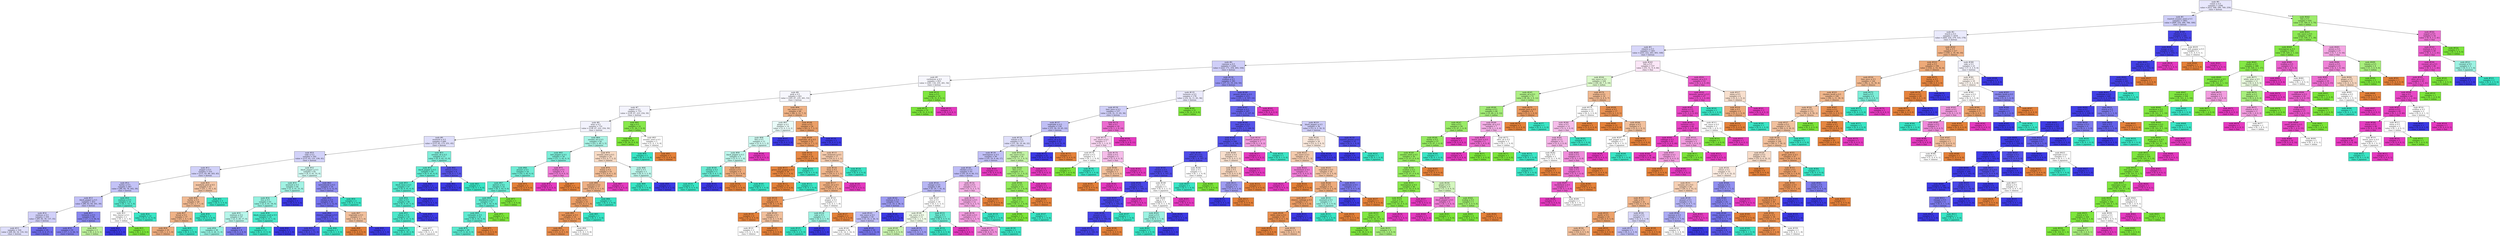 digraph Tree {
node [shape=box, style="filled", color="black"] ;
0 [label=<node &#35;0<br/>cumin &le; 0.5<br/>samples = 2298<br/>value = [412, 568, 290, 769, 259]<br/>class = korean>, fillcolor="#3c39e51e"] ;
1 [label=<node &#35;1<br/>roasted_sesame_seed &le; 0.5<br/>samples = 1863<br/>value = [409, 224, 284, 766, 180]<br/>class = korean>, fillcolor="#3c39e53f"] ;
0 -> 1 [labeldistance=2.5, labelangle=45, headlabel="True"] ;
2 [label=<node &#35;2<br/>starch &le; 0.5<br/>samples = 1618<br/>value = [404, 224, 279, 533, 178]<br/>class = korean>, fillcolor="#3c39e51b"] ;
1 -> 2 ;
3 [label=<node &#35;3<br/>cilantro &le; 0.5<br/>samples = 1401<br/>value = [255, 222, 263, 493, 168]<br/>class = korean>, fillcolor="#3c39e534"] ;
2 -> 3 ;
4 [label=<node &#35;4<br/>cayenne &le; 0.5<br/>samples = 1244<br/>value = [222, 171, 254, 493, 104]<br/>class = korean>, fillcolor="#3c39e53e"] ;
3 -> 4 ;
5 [label=<node &#35;5<br/>cardamom &le; 0.5<br/>samples = 853<br/>value = [185, 118, 235, 261, 54]<br/>class = korean>, fillcolor="#3c39e50b"] ;
4 -> 5 ;
6 [label=<node &#35;6<br/>pork &le; 0.5<br/>samples = 821<br/>value = [185, 87, 235, 261, 53]<br/>class = korean>, fillcolor="#3c39e50b"] ;
5 -> 6 ;
7 [label=<node &#35;7<br/>yogurt &le; 0.5<br/>samples = 753<br/>value = [139, 87, 223, 254, 50]<br/>class = korean>, fillcolor="#3c39e50f"] ;
6 -> 7 ;
8 [label=<node &#35;8<br/>wine &le; 0.5<br/>samples = 731<br/>value = [138, 67, 222, 254, 50]<br/>class = korean>, fillcolor="#3c39e510"] ;
7 -> 8 ;
9 [label=<node &#35;9<br/>seaweed &le; 0.5<br/>samples = 649<br/>value = [115, 65, 173, 251, 45]<br/>class = korean>, fillcolor="#3c39e52a"] ;
8 -> 9 ;
10 [label=<node &#35;10<br/>sake &le; 0.5<br/>samples = 592<br/>value = [115, 65, 131, 236, 45]<br/>class = korean>, fillcolor="#3c39e53a"] ;
9 -> 10 ;
11 [label=<node &#35;11<br/>pepper &le; 0.5<br/>samples = 510<br/>value = [111, 65, 86, 203, 45]<br/>class = korean>, fillcolor="#3c39e53b"] ;
10 -> 11 ;
12 [label=<node &#35;12<br/>barley &le; 0.5<br/>samples = 467<br/>value = [86, 64, 76, 202, 39]<br/>class = korean>, fillcolor="#3c39e54e"] ;
11 -> 12 ;
13 [label=<node &#35;13<br/>black_pepper &le; 0.5<br/>samples = 453<br/>value = [86, 63, 64, 201, 39]<br/>class = korean>, fillcolor="#3c39e550"] ;
12 -> 13 ;
14 [label=<node &#35;14<br/>soybean &le; 0.5<br/>samples = 359<br/>value = [69, 60, 58, 137, 35]<br/>class = korean>, fillcolor="#3c39e53c"] ;
13 -> 14 ;
15 [label=<node &#35;15<br/>samples = 324<br/>value = [68, 60, 54, 110, 32]<br/>class = korean>, fillcolor="#3c39e52a"] ;
14 -> 15 ;
16 [label=<node &#35;16<br/>samples = 35<br/>value = [1, 0, 4, 27, 3]<br/>class = korean>, fillcolor="#3c39e5bd"] ;
14 -> 16 ;
17 [label=<node &#35;17<br/>turmeric &le; 0.5<br/>samples = 94<br/>value = [17, 3, 6, 64, 4]<br/>class = korean>, fillcolor="#3c39e59c"] ;
13 -> 17 ;
18 [label=<node &#35;18<br/>samples = 91<br/>value = [17, 1, 6, 64, 3]<br/>class = korean>, fillcolor="#3c39e5a2"] ;
17 -> 18 ;
19 [label=<node &#35;19<br/>samples = 3<br/>value = [0, 2, 0, 0, 1]<br/>class = indian>, fillcolor="#7be5397f"] ;
17 -> 19 ;
20 [label=<node &#35;20<br/>soybean &le; 0.5<br/>samples = 14<br/>value = [0, 1, 12, 1, 0]<br/>class = japanese>, fillcolor="#39e5c5d8"] ;
12 -> 20 ;
21 [label=<node &#35;21<br/>feta_cheese &le; 0.5<br/>samples = 2<br/>value = [0, 1, 0, 1, 0]<br/>class = indian>, fillcolor="#7be53900"] ;
20 -> 21 ;
22 [label=<node &#35;22<br/>samples = 1<br/>value = [0, 0, 0, 1, 0]<br/>class = korean>, fillcolor="#3c39e5ff"] ;
21 -> 22 ;
23 [label=<node &#35;23<br/>samples = 1<br/>value = [0, 1, 0, 0, 0]<br/>class = indian>, fillcolor="#7be539ff"] ;
21 -> 23 ;
24 [label=<node &#35;24<br/>samples = 12<br/>value = [0, 0, 12, 0, 0]<br/>class = japanese>, fillcolor="#39e5c5ff"] ;
20 -> 24 ;
25 [label=<node &#35;25<br/>mandarin_peel &le; 0.5<br/>samples = 43<br/>value = [25, 1, 10, 1, 6]<br/>class = chinese>, fillcolor="#e5813974"] ;
11 -> 25 ;
26 [label=<node &#35;26<br/>barley &le; 0.5<br/>samples = 40<br/>value = [25, 1, 7, 1, 6]<br/>class = chinese>, fillcolor="#e581398b"] ;
25 -> 26 ;
27 [label=<node &#35;27<br/>bread &le; 0.5<br/>samples = 37<br/>value = [25, 1, 4, 1, 6]<br/>class = chinese>, fillcolor="#e581399c"] ;
26 -> 27 ;
28 [label=<node &#35;28<br/>samples = 35<br/>value = [25, 1, 2, 1, 6]<br/>class = chinese>, fillcolor="#e58139a7"] ;
27 -> 28 ;
29 [label=<node &#35;29<br/>samples = 2<br/>value = [0, 0, 2, 0, 0]<br/>class = japanese>, fillcolor="#39e5c5ff"] ;
27 -> 29 ;
30 [label=<node &#35;30<br/>samples = 3<br/>value = [0, 0, 3, 0, 0]<br/>class = japanese>, fillcolor="#39e5c5ff"] ;
26 -> 30 ;
31 [label=<node &#35;31<br/>samples = 3<br/>value = [0, 0, 3, 0, 0]<br/>class = japanese>, fillcolor="#39e5c5ff"] ;
25 -> 31 ;
32 [label=<node &#35;32<br/>black_pepper &le; 0.5<br/>samples = 82<br/>value = [4, 0, 45, 33, 0]<br/>class = japanese>, fillcolor="#39e5c53e"] ;
10 -> 32 ;
33 [label=<node &#35;33<br/>mustard &le; 0.5<br/>samples = 64<br/>value = [2, 0, 41, 21, 0]<br/>class = japanese>, fillcolor="#39e5c577"] ;
32 -> 33 ;
34 [label=<node &#35;34<br/>rice &le; 0.5<br/>samples = 61<br/>value = [2, 0, 41, 18, 0]<br/>class = japanese>, fillcolor="#39e5c588"] ;
33 -> 34 ;
35 [label=<node &#35;35<br/>soybean &le; 0.5<br/>samples = 47<br/>value = [2, 0, 28, 17, 0]<br/>class = japanese>, fillcolor="#39e5c55d"] ;
34 -> 35 ;
36 [label=<node &#35;36<br/>samples = 39<br/>value = [2, 0, 26, 11, 0]<br/>class = japanese>, fillcolor="#39e5c589"] ;
35 -> 36 ;
37 [label=<node &#35;37<br/>samples = 8<br/>value = [0, 0, 2, 6, 0]<br/>class = korean>, fillcolor="#3c39e5aa"] ;
35 -> 37 ;
38 [label=<node &#35;38<br/>black_sesame_seed &le; 0.5<br/>samples = 14<br/>value = [0, 0, 13, 1, 0]<br/>class = japanese>, fillcolor="#39e5c5eb"] ;
34 -> 38 ;
39 [label=<node &#35;39<br/>samples = 13<br/>value = [0, 0, 13, 0, 0]<br/>class = japanese>, fillcolor="#39e5c5ff"] ;
38 -> 39 ;
40 [label=<node &#35;40<br/>samples = 1<br/>value = [0, 0, 0, 1, 0]<br/>class = korean>, fillcolor="#3c39e5ff"] ;
38 -> 40 ;
41 [label=<node &#35;41<br/>samples = 3<br/>value = [0, 0, 0, 3, 0]<br/>class = korean>, fillcolor="#3c39e5ff"] ;
33 -> 41 ;
42 [label=<node &#35;42<br/>katsuobushi &le; 0.5<br/>samples = 18<br/>value = [2, 0, 4, 12, 0]<br/>class = korean>, fillcolor="#3c39e592"] ;
32 -> 42 ;
43 [label=<node &#35;43<br/>chicken &le; 0.5<br/>samples = 16<br/>value = [2, 0, 2, 12, 0]<br/>class = korean>, fillcolor="#3c39e5b6"] ;
42 -> 43 ;
44 [label=<node &#35;44<br/>chinese_cabbage &le; 0.5<br/>samples = 13<br/>value = [0, 0, 2, 11, 0]<br/>class = korean>, fillcolor="#3c39e5d1"] ;
43 -> 44 ;
45 [label=<node &#35;45<br/>samples = 12<br/>value = [0, 0, 1, 11, 0]<br/>class = korean>, fillcolor="#3c39e5e8"] ;
44 -> 45 ;
46 [label=<node &#35;46<br/>samples = 1<br/>value = [0, 0, 1, 0, 0]<br/>class = japanese>, fillcolor="#39e5c5ff"] ;
44 -> 46 ;
47 [label=<node &#35;47<br/>vegetable &le; 0.5<br/>samples = 3<br/>value = [2, 0, 0, 1, 0]<br/>class = chinese>, fillcolor="#e581397f"] ;
43 -> 47 ;
48 [label=<node &#35;48<br/>samples = 2<br/>value = [2, 0, 0, 0, 0]<br/>class = chinese>, fillcolor="#e58139ff"] ;
47 -> 48 ;
49 [label=<node &#35;49<br/>samples = 1<br/>value = [0, 0, 0, 1, 0]<br/>class = korean>, fillcolor="#3c39e5ff"] ;
47 -> 49 ;
50 [label=<node &#35;50<br/>samples = 2<br/>value = [0, 0, 2, 0, 0]<br/>class = japanese>, fillcolor="#39e5c5ff"] ;
42 -> 50 ;
51 [label=<node &#35;51<br/>sesame_oil &le; 0.5<br/>samples = 57<br/>value = [0, 0, 42, 15, 0]<br/>class = japanese>, fillcolor="#39e5c5a4"] ;
9 -> 51 ;
52 [label=<node &#35;52<br/>black_pepper &le; 0.5<br/>samples = 49<br/>value = [0, 0, 41, 8, 0]<br/>class = japanese>, fillcolor="#39e5c5cd"] ;
51 -> 52 ;
53 [label=<node &#35;53<br/>black_bean &le; 0.5<br/>samples = 47<br/>value = [0, 0, 41, 6, 0]<br/>class = japanese>, fillcolor="#39e5c5da"] ;
52 -> 53 ;
54 [label=<node &#35;54<br/>cider &le; 0.5<br/>samples = 46<br/>value = [0, 0, 41, 5, 0]<br/>class = japanese>, fillcolor="#39e5c5e0"] ;
53 -> 54 ;
55 [label=<node &#35;55<br/>wheat &le; 0.5<br/>samples = 45<br/>value = [0, 0, 41, 4, 0]<br/>class = japanese>, fillcolor="#39e5c5e6"] ;
54 -> 55 ;
56 [label=<node &#35;56<br/>samples = 41<br/>value = [0, 0, 39, 2, 0]<br/>class = japanese>, fillcolor="#39e5c5f2"] ;
55 -> 56 ;
57 [label=<node &#35;57<br/>samples = 4<br/>value = [0, 0, 2, 2, 0]<br/>class = japanese>, fillcolor="#39e5c500"] ;
55 -> 57 ;
58 [label=<node &#35;58<br/>samples = 1<br/>value = [0, 0, 0, 1, 0]<br/>class = korean>, fillcolor="#3c39e5ff"] ;
54 -> 58 ;
59 [label=<node &#35;59<br/>samples = 1<br/>value = [0, 0, 0, 1, 0]<br/>class = korean>, fillcolor="#3c39e5ff"] ;
53 -> 59 ;
60 [label=<node &#35;60<br/>samples = 2<br/>value = [0, 0, 0, 2, 0]<br/>class = korean>, fillcolor="#3c39e5ff"] ;
52 -> 60 ;
61 [label=<node &#35;61<br/>lettuce &le; 0.5<br/>samples = 8<br/>value = [0, 0, 1, 7, 0]<br/>class = korean>, fillcolor="#3c39e5db"] ;
51 -> 61 ;
62 [label=<node &#35;62<br/>samples = 7<br/>value = [0, 0, 0, 7, 0]<br/>class = korean>, fillcolor="#3c39e5ff"] ;
61 -> 62 ;
63 [label=<node &#35;63<br/>samples = 1<br/>value = [0, 0, 1, 0, 0]<br/>class = japanese>, fillcolor="#39e5c5ff"] ;
61 -> 63 ;
64 [label=<node &#35;64<br/>sesame_oil &le; 0.5<br/>samples = 82<br/>value = [23, 2, 49, 3, 5]<br/>class = japanese>, fillcolor="#39e5c570"] ;
8 -> 64 ;
65 [label=<node &#35;65<br/>bell_pepper &le; 0.5<br/>samples = 58<br/>value = [11, 2, 42, 0, 3]<br/>class = japanese>, fillcolor="#39e5c5a8"] ;
64 -> 65 ;
66 [label=<node &#35;66<br/>peanut &le; 0.5<br/>samples = 54<br/>value = [10, 2, 42, 0, 0]<br/>class = japanese>, fillcolor="#39e5c5b9"] ;
65 -> 66 ;
67 [label=<node &#35;67<br/>apricot &le; 0.5<br/>samples = 52<br/>value = [8, 2, 42, 0, 0]<br/>class = japanese>, fillcolor="#39e5c5c5"] ;
66 -> 67 ;
68 [label=<node &#35;68<br/>blackberry &le; 0.5<br/>samples = 51<br/>value = [8, 1, 42, 0, 0]<br/>class = japanese>, fillcolor="#39e5c5ca"] ;
67 -> 68 ;
69 [label=<node &#35;69<br/>coriander &le; 0.5<br/>samples = 50<br/>value = [8, 0, 42, 0, 0]<br/>class = japanese>, fillcolor="#39e5c5ce"] ;
68 -> 69 ;
70 [label=<node &#35;70<br/>samples = 49<br/>value = [7, 0, 42, 0, 0]<br/>class = japanese>, fillcolor="#39e5c5d4"] ;
69 -> 70 ;
71 [label=<node &#35;71<br/>samples = 1<br/>value = [1, 0, 0, 0, 0]<br/>class = chinese>, fillcolor="#e58139ff"] ;
69 -> 71 ;
72 [label=<node &#35;72<br/>samples = 1<br/>value = [0, 1, 0, 0, 0]<br/>class = indian>, fillcolor="#7be539ff"] ;
68 -> 72 ;
73 [label=<node &#35;73<br/>samples = 1<br/>value = [0, 1, 0, 0, 0]<br/>class = indian>, fillcolor="#7be539ff"] ;
67 -> 73 ;
74 [label=<node &#35;74<br/>samples = 2<br/>value = [2, 0, 0, 0, 0]<br/>class = chinese>, fillcolor="#e58139ff"] ;
66 -> 74 ;
75 [label=<node &#35;75<br/>scallop &le; 0.5<br/>samples = 4<br/>value = [1, 0, 0, 0, 3]<br/>class = thai>, fillcolor="#e539c0aa"] ;
65 -> 75 ;
76 [label=<node &#35;76<br/>samples = 3<br/>value = [0, 0, 0, 0, 3]<br/>class = thai>, fillcolor="#e539c0ff"] ;
75 -> 76 ;
77 [label=<node &#35;77<br/>samples = 1<br/>value = [1, 0, 0, 0, 0]<br/>class = chinese>, fillcolor="#e58139ff"] ;
75 -> 77 ;
78 [label=<node &#35;78<br/>sesame_seed &le; 0.5<br/>samples = 24<br/>value = [12, 0, 7, 3, 2]<br/>class = chinese>, fillcolor="#e581394b"] ;
64 -> 78 ;
79 [label=<node &#35;79<br/>honey &le; 0.5<br/>samples = 19<br/>value = [12, 0, 4, 1, 2]<br/>class = chinese>, fillcolor="#e5813988"] ;
78 -> 79 ;
80 [label=<node &#35;80<br/>seaweed &le; 0.5<br/>samples = 17<br/>value = [12, 0, 4, 1, 0]<br/>class = chinese>, fillcolor="#e581399d"] ;
79 -> 80 ;
81 [label=<node &#35;81<br/>barley &le; 0.5<br/>samples = 15<br/>value = [12, 0, 2, 1, 0]<br/>class = chinese>, fillcolor="#e58139c4"] ;
80 -> 81 ;
82 [label=<node &#35;82<br/>bell_pepper &le; 0.5<br/>samples = 14<br/>value = [12, 0, 1, 1, 0]<br/>class = chinese>, fillcolor="#e58139d8"] ;
81 -> 82 ;
83 [label=<node &#35;83<br/>samples = 12<br/>value = [11, 0, 0, 1, 0]<br/>class = chinese>, fillcolor="#e58139e8"] ;
82 -> 83 ;
84 [label=<node &#35;84<br/>samples = 2<br/>value = [1, 0, 1, 0, 0]<br/>class = chinese>, fillcolor="#e5813900"] ;
82 -> 84 ;
85 [label=<node &#35;85<br/>samples = 1<br/>value = [0, 0, 1, 0, 0]<br/>class = japanese>, fillcolor="#39e5c5ff"] ;
81 -> 85 ;
86 [label=<node &#35;86<br/>samples = 2<br/>value = [0, 0, 2, 0, 0]<br/>class = japanese>, fillcolor="#39e5c5ff"] ;
80 -> 86 ;
87 [label=<node &#35;87<br/>samples = 2<br/>value = [0, 0, 0, 0, 2]<br/>class = thai>, fillcolor="#e539c0ff"] ;
79 -> 87 ;
88 [label=<node &#35;88<br/>beef &le; 0.5<br/>samples = 5<br/>value = [0, 0, 3, 2, 0]<br/>class = japanese>, fillcolor="#39e5c555"] ;
78 -> 88 ;
89 [label=<node &#35;89<br/>samples = 3<br/>value = [0, 0, 3, 0, 0]<br/>class = japanese>, fillcolor="#39e5c5ff"] ;
88 -> 89 ;
90 [label=<node &#35;90<br/>samples = 2<br/>value = [0, 0, 0, 2, 0]<br/>class = korean>, fillcolor="#3c39e5ff"] ;
88 -> 90 ;
91 [label=<node &#35;91<br/>egg &le; 0.5<br/>samples = 22<br/>value = [1, 20, 1, 0, 0]<br/>class = indian>, fillcolor="#7be539e7"] ;
7 -> 91 ;
92 [label=<node &#35;92<br/>samples = 20<br/>value = [0, 20, 0, 0, 0]<br/>class = indian>, fillcolor="#7be539ff"] ;
91 -> 92 ;
93 [label=<node &#35;93<br/>sesame_seed &le; 0.5<br/>samples = 2<br/>value = [1, 0, 1, 0, 0]<br/>class = chinese>, fillcolor="#e5813900"] ;
91 -> 93 ;
94 [label=<node &#35;94<br/>samples = 1<br/>value = [0, 0, 1, 0, 0]<br/>class = japanese>, fillcolor="#39e5c5ff"] ;
93 -> 94 ;
95 [label=<node &#35;95<br/>samples = 1<br/>value = [1, 0, 0, 0, 0]<br/>class = chinese>, fillcolor="#e58139ff"] ;
93 -> 95 ;
96 [label=<node &#35;96<br/>soy_sauce &le; 0.5<br/>samples = 68<br/>value = [46, 0, 12, 7, 3]<br/>class = chinese>, fillcolor="#e581399b"] ;
6 -> 96 ;
97 [label=<node &#35;97<br/>ginger &le; 0.5<br/>samples = 14<br/>value = [3, 0, 5, 4, 2]<br/>class = japanese>, fillcolor="#39e5c51a"] ;
96 -> 97 ;
98 [label=<node &#35;98<br/>fish &le; 0.5<br/>samples = 11<br/>value = [3, 0, 5, 1, 2]<br/>class = japanese>, fillcolor="#39e5c540"] ;
97 -> 98 ;
99 [label=<node &#35;99<br/>black_pepper &le; 0.5<br/>samples = 9<br/>value = [3, 0, 5, 1, 0]<br/>class = japanese>, fillcolor="#39e5c555"] ;
98 -> 99 ;
100 [label=<node &#35;100<br/>shrimp &le; 0.5<br/>samples = 5<br/>value = [0, 0, 4, 1, 0]<br/>class = japanese>, fillcolor="#39e5c5bf"] ;
99 -> 100 ;
101 [label=<node &#35;101<br/>samples = 4<br/>value = [0, 0, 4, 0, 0]<br/>class = japanese>, fillcolor="#39e5c5ff"] ;
100 -> 101 ;
102 [label=<node &#35;102<br/>samples = 1<br/>value = [0, 0, 0, 1, 0]<br/>class = korean>, fillcolor="#3c39e5ff"] ;
100 -> 102 ;
103 [label=<node &#35;103<br/>tomato &le; 0.5<br/>samples = 4<br/>value = [3, 0, 1, 0, 0]<br/>class = chinese>, fillcolor="#e58139aa"] ;
99 -> 103 ;
104 [label=<node &#35;104<br/>samples = 3<br/>value = [3, 0, 0, 0, 0]<br/>class = chinese>, fillcolor="#e58139ff"] ;
103 -> 104 ;
105 [label=<node &#35;105<br/>samples = 1<br/>value = [0, 0, 1, 0, 0]<br/>class = japanese>, fillcolor="#39e5c5ff"] ;
103 -> 105 ;
106 [label=<node &#35;106<br/>samples = 2<br/>value = [0, 0, 0, 0, 2]<br/>class = thai>, fillcolor="#e539c0ff"] ;
98 -> 106 ;
107 [label=<node &#35;107<br/>samples = 3<br/>value = [0, 0, 0, 3, 0]<br/>class = korean>, fillcolor="#3c39e5ff"] ;
97 -> 107 ;
108 [label=<node &#35;108<br/>yeast &le; 0.5<br/>samples = 54<br/>value = [43, 0, 7, 3, 1]<br/>class = chinese>, fillcolor="#e58139c3"] ;
96 -> 108 ;
109 [label=<node &#35;109<br/>vegetable_oil &le; 0.5<br/>samples = 52<br/>value = [43, 0, 7, 1, 1]<br/>class = chinese>, fillcolor="#e58139cc"] ;
108 -> 109 ;
110 [label=<node &#35;110<br/>clam &le; 0.5<br/>samples = 35<br/>value = [33, 0, 2, 0, 0]<br/>class = chinese>, fillcolor="#e58139f0"] ;
109 -> 110 ;
111 [label=<node &#35;111<br/>green_bell_pepper &le; 0.5<br/>samples = 34<br/>value = [33, 0, 1, 0, 0]<br/>class = chinese>, fillcolor="#e58139f7"] ;
110 -> 111 ;
112 [label=<node &#35;112<br/>samples = 33<br/>value = [33, 0, 0, 0, 0]<br/>class = chinese>, fillcolor="#e58139ff"] ;
111 -> 112 ;
113 [label=<node &#35;113<br/>samples = 1<br/>value = [0, 0, 1, 0, 0]<br/>class = japanese>, fillcolor="#39e5c5ff"] ;
111 -> 113 ;
114 [label=<node &#35;114<br/>samples = 1<br/>value = [0, 0, 1, 0, 0]<br/>class = japanese>, fillcolor="#39e5c5ff"] ;
110 -> 114 ;
115 [label=<node &#35;115<br/>cane_molasses &le; 0.5<br/>samples = 17<br/>value = [10, 0, 5, 1, 1]<br/>class = chinese>, fillcolor="#e581396a"] ;
109 -> 115 ;
116 [label=<node &#35;116<br/>bean &le; 0.5<br/>samples = 15<br/>value = [10, 0, 3, 1, 1]<br/>class = chinese>, fillcolor="#e5813995"] ;
115 -> 116 ;
117 [label=<node &#35;117<br/>sesame_oil &le; 0.5<br/>samples = 14<br/>value = [10, 0, 3, 1, 0]<br/>class = chinese>, fillcolor="#e58139a2"] ;
116 -> 117 ;
118 [label=<node &#35;118<br/>sake &le; 0.5<br/>samples = 9<br/>value = [8, 0, 1, 0, 0]<br/>class = chinese>, fillcolor="#e58139df"] ;
117 -> 118 ;
119 [label=<node &#35;119<br/>samples = 6<br/>value = [6, 0, 0, 0, 0]<br/>class = chinese>, fillcolor="#e58139ff"] ;
118 -> 119 ;
120 [label=<node &#35;120<br/>shiitake &le; 0.5<br/>samples = 3<br/>value = [2, 0, 1, 0, 0]<br/>class = chinese>, fillcolor="#e581397f"] ;
118 -> 120 ;
121 [label=<node &#35;121<br/>samples = 2<br/>value = [1, 0, 1, 0, 0]<br/>class = chinese>, fillcolor="#e5813900"] ;
120 -> 121 ;
122 [label=<node &#35;122<br/>samples = 1<br/>value = [1, 0, 0, 0, 0]<br/>class = chinese>, fillcolor="#e58139ff"] ;
120 -> 122 ;
123 [label=<node &#35;123<br/>pepper &le; 0.5<br/>samples = 5<br/>value = [2, 0, 2, 1, 0]<br/>class = chinese>, fillcolor="#e5813900"] ;
117 -> 123 ;
124 [label=<node &#35;124<br/>sake &le; 0.5<br/>samples = 3<br/>value = [0, 0, 2, 1, 0]<br/>class = japanese>, fillcolor="#39e5c57f"] ;
123 -> 124 ;
125 [label=<node &#35;125<br/>samples = 2<br/>value = [0, 0, 2, 0, 0]<br/>class = japanese>, fillcolor="#39e5c5ff"] ;
124 -> 125 ;
126 [label=<node &#35;126<br/>samples = 1<br/>value = [0, 0, 0, 1, 0]<br/>class = korean>, fillcolor="#3c39e5ff"] ;
124 -> 126 ;
127 [label=<node &#35;127<br/>samples = 2<br/>value = [2, 0, 0, 0, 0]<br/>class = chinese>, fillcolor="#e58139ff"] ;
123 -> 127 ;
128 [label=<node &#35;128<br/>samples = 1<br/>value = [0, 0, 0, 0, 1]<br/>class = thai>, fillcolor="#e539c0ff"] ;
116 -> 128 ;
129 [label=<node &#35;129<br/>samples = 2<br/>value = [0, 0, 2, 0, 0]<br/>class = japanese>, fillcolor="#39e5c5ff"] ;
115 -> 129 ;
130 [label=<node &#35;130<br/>samples = 2<br/>value = [0, 0, 0, 2, 0]<br/>class = korean>, fillcolor="#3c39e5ff"] ;
108 -> 130 ;
131 [label=<node &#35;131<br/>bean &le; 0.5<br/>samples = 32<br/>value = [0, 31, 0, 0, 1]<br/>class = indian>, fillcolor="#7be539f7"] ;
5 -> 131 ;
132 [label=<node &#35;132<br/>samples = 31<br/>value = [0, 31, 0, 0, 0]<br/>class = indian>, fillcolor="#7be539ff"] ;
131 -> 132 ;
133 [label=<node &#35;133<br/>samples = 1<br/>value = [0, 0, 0, 0, 1]<br/>class = thai>, fillcolor="#e539c0ff"] ;
131 -> 133 ;
134 [label=<node &#35;134<br/>scallion &le; 0.5<br/>samples = 391<br/>value = [37, 53, 19, 232, 50]<br/>class = korean>, fillcolor="#3c39e587"] ;
4 -> 134 ;
135 [label=<node &#35;135<br/>turmeric &le; 0.5<br/>samples = 178<br/>value = [14, 52, 11, 65, 36]<br/>class = korean>, fillcolor="#3c39e51a"] ;
134 -> 135 ;
136 [label=<node &#35;136<br/>lime_juice &le; 0.5<br/>samples = 157<br/>value = [14, 31, 11, 65, 36]<br/>class = korean>, fillcolor="#3c39e53d"] ;
135 -> 136 ;
137 [label=<node &#35;137<br/>vegetable &le; 0.5<br/>samples = 139<br/>value = [12, 30, 10, 65, 22]<br/>class = korean>, fillcolor="#3c39e552"] ;
136 -> 137 ;
138 [label=<node &#35;138<br/>tomato &le; 0.5<br/>samples = 117<br/>value = [11, 30, 10, 44, 22]<br/>class = korean>, fillcolor="#3c39e529"] ;
137 -> 138 ;
139 [label=<node &#35;139<br/>lemongrass &le; 0.5<br/>samples = 99<br/>value = [10, 19, 9, 44, 17]<br/>class = korean>, fillcolor="#3c39e550"] ;
138 -> 139 ;
140 [label=<node &#35;140<br/>chicken &le; 0.5<br/>samples = 93<br/>value = [10, 19, 9, 44, 11]<br/>class = korean>, fillcolor="#3c39e556"] ;
139 -> 140 ;
141 [label=<node &#35;141<br/>vinegar &le; 0.5<br/>samples = 80<br/>value = [9, 19, 7, 41, 4]<br/>class = korean>, fillcolor="#3c39e55c"] ;
140 -> 141 ;
142 [label=<node &#35;142<br/>soybean &le; 0.5<br/>samples = 62<br/>value = [5, 14, 2, 38, 3]<br/>class = korean>, fillcolor="#3c39e580"] ;
141 -> 142 ;
143 [label=<node &#35;143<br/>soy_sauce &le; 0.5<br/>samples = 50<br/>value = [5, 14, 2, 26, 3]<br/>class = korean>, fillcolor="#3c39e555"] ;
142 -> 143 ;
144 [label=<node &#35;144<br/>samples = 34<br/>value = [2, 14, 1, 14, 3]<br/>class = indian>, fillcolor="#7be53900"] ;
143 -> 144 ;
145 [label=<node &#35;145<br/>samples = 16<br/>value = [3, 0, 1, 12, 0]<br/>class = korean>, fillcolor="#3c39e5b1"] ;
143 -> 145 ;
146 [label=<node &#35;146<br/>samples = 12<br/>value = [0, 0, 0, 12, 0]<br/>class = korean>, fillcolor="#3c39e5ff"] ;
142 -> 146 ;
147 [label=<node &#35;147<br/>rice &le; 0.5<br/>samples = 18<br/>value = [4, 5, 5, 3, 1]<br/>class = indian>, fillcolor="#7be53900"] ;
141 -> 147 ;
148 [label=<node &#35;148<br/>soy_sauce &le; 0.5<br/>samples = 13<br/>value = [4, 5, 1, 3, 0]<br/>class = indian>, fillcolor="#7be5391c"] ;
147 -> 148 ;
149 [label=<node &#35;149<br/>samples = 8<br/>value = [3, 5, 0, 0, 0]<br/>class = indian>, fillcolor="#7be53966"] ;
148 -> 149 ;
150 [label=<node &#35;150<br/>samples = 5<br/>value = [1, 0, 1, 3, 0]<br/>class = korean>, fillcolor="#3c39e57f"] ;
148 -> 150 ;
151 [label=<node &#35;151<br/>lime &le; 0.5<br/>samples = 5<br/>value = [0, 0, 4, 0, 1]<br/>class = japanese>, fillcolor="#39e5c5bf"] ;
147 -> 151 ;
152 [label=<node &#35;152<br/>samples = 4<br/>value = [0, 0, 4, 0, 0]<br/>class = japanese>, fillcolor="#39e5c5ff"] ;
151 -> 152 ;
153 [label=<node &#35;153<br/>samples = 1<br/>value = [0, 0, 0, 0, 1]<br/>class = thai>, fillcolor="#e539c0ff"] ;
151 -> 153 ;
154 [label=<node &#35;154<br/>sherry &le; 0.5<br/>samples = 13<br/>value = [1, 0, 2, 3, 7]<br/>class = thai>, fillcolor="#e539c066"] ;
140 -> 154 ;
155 [label=<node &#35;155<br/>buckwheat &le; 0.5<br/>samples = 12<br/>value = [0, 0, 2, 3, 7]<br/>class = thai>, fillcolor="#e539c071"] ;
154 -> 155 ;
156 [label=<node &#35;156<br/>beef_broth &le; 0.5<br/>samples = 11<br/>value = [0, 0, 1, 3, 7]<br/>class = thai>, fillcolor="#e539c080"] ;
155 -> 156 ;
157 [label=<node &#35;157<br/>samples = 10<br/>value = [0, 0, 0, 3, 7]<br/>class = thai>, fillcolor="#e539c092"] ;
156 -> 157 ;
158 [label=<node &#35;158<br/>samples = 1<br/>value = [0, 0, 1, 0, 0]<br/>class = japanese>, fillcolor="#39e5c5ff"] ;
156 -> 158 ;
159 [label=<node &#35;159<br/>samples = 1<br/>value = [0, 0, 1, 0, 0]<br/>class = japanese>, fillcolor="#39e5c5ff"] ;
155 -> 159 ;
160 [label=<node &#35;160<br/>samples = 1<br/>value = [1, 0, 0, 0, 0]<br/>class = chinese>, fillcolor="#e58139ff"] ;
154 -> 160 ;
161 [label=<node &#35;161<br/>samples = 6<br/>value = [0, 0, 0, 0, 6]<br/>class = thai>, fillcolor="#e539c0ff"] ;
139 -> 161 ;
162 [label=<node &#35;162<br/>soy_sauce &le; 0.5<br/>samples = 18<br/>value = [1, 11, 1, 0, 5]<br/>class = indian>, fillcolor="#7be53976"] ;
138 -> 162 ;
163 [label=<node &#35;163<br/>fish &le; 0.5<br/>samples = 15<br/>value = [1, 11, 1, 0, 2]<br/>class = indian>, fillcolor="#7be539b1"] ;
162 -> 163 ;
164 [label=<node &#35;164<br/>bacon &le; 0.5<br/>samples = 13<br/>value = [1, 11, 1, 0, 0]<br/>class = indian>, fillcolor="#7be539d4"] ;
163 -> 164 ;
165 [label=<node &#35;165<br/>bay &le; 0.5<br/>samples = 12<br/>value = [0, 11, 1, 0, 0]<br/>class = indian>, fillcolor="#7be539e8"] ;
164 -> 165 ;
166 [label=<node &#35;166<br/>samples = 11<br/>value = [0, 11, 0, 0, 0]<br/>class = indian>, fillcolor="#7be539ff"] ;
165 -> 166 ;
167 [label=<node &#35;167<br/>samples = 1<br/>value = [0, 0, 1, 0, 0]<br/>class = japanese>, fillcolor="#39e5c5ff"] ;
165 -> 167 ;
168 [label=<node &#35;168<br/>samples = 1<br/>value = [1, 0, 0, 0, 0]<br/>class = chinese>, fillcolor="#e58139ff"] ;
164 -> 168 ;
169 [label=<node &#35;169<br/>samples = 2<br/>value = [0, 0, 0, 0, 2]<br/>class = thai>, fillcolor="#e539c0ff"] ;
163 -> 169 ;
170 [label=<node &#35;170<br/>samples = 3<br/>value = [0, 0, 0, 0, 3]<br/>class = thai>, fillcolor="#e539c0ff"] ;
162 -> 170 ;
171 [label=<node &#35;171<br/>celery_oil &le; 0.5<br/>samples = 22<br/>value = [1, 0, 0, 21, 0]<br/>class = korean>, fillcolor="#3c39e5f3"] ;
137 -> 171 ;
172 [label=<node &#35;172<br/>samples = 21<br/>value = [0, 0, 0, 21, 0]<br/>class = korean>, fillcolor="#3c39e5ff"] ;
171 -> 172 ;
173 [label=<node &#35;173<br/>samples = 1<br/>value = [1, 0, 0, 0, 0]<br/>class = chinese>, fillcolor="#e58139ff"] ;
171 -> 173 ;
174 [label=<node &#35;174<br/>fish &le; 0.5<br/>samples = 18<br/>value = [2, 1, 1, 0, 14]<br/>class = thai>, fillcolor="#e539c0bf"] ;
136 -> 174 ;
175 [label=<node &#35;175<br/>soy_sauce &le; 0.5<br/>samples = 7<br/>value = [2, 1, 1, 0, 3]<br/>class = thai>, fillcolor="#e539c033"] ;
174 -> 175 ;
176 [label=<node &#35;176<br/>peanut &le; 0.5<br/>samples = 2<br/>value = [0, 1, 1, 0, 0]<br/>class = indian>, fillcolor="#7be53900"] ;
175 -> 176 ;
177 [label=<node &#35;177<br/>samples = 1<br/>value = [0, 1, 0, 0, 0]<br/>class = indian>, fillcolor="#7be539ff"] ;
176 -> 177 ;
178 [label=<node &#35;178<br/>samples = 1<br/>value = [0, 0, 1, 0, 0]<br/>class = japanese>, fillcolor="#39e5c5ff"] ;
176 -> 178 ;
179 [label=<node &#35;179<br/>onion &le; 0.5<br/>samples = 5<br/>value = [2, 0, 0, 0, 3]<br/>class = thai>, fillcolor="#e539c055"] ;
175 -> 179 ;
180 [label=<node &#35;180<br/>cabbage &le; 0.5<br/>samples = 3<br/>value = [2, 0, 0, 0, 1]<br/>class = chinese>, fillcolor="#e581397f"] ;
179 -> 180 ;
181 [label=<node &#35;181<br/>samples = 2<br/>value = [2, 0, 0, 0, 0]<br/>class = chinese>, fillcolor="#e58139ff"] ;
180 -> 181 ;
182 [label=<node &#35;182<br/>samples = 1<br/>value = [0, 0, 0, 0, 1]<br/>class = thai>, fillcolor="#e539c0ff"] ;
180 -> 182 ;
183 [label=<node &#35;183<br/>samples = 2<br/>value = [0, 0, 0, 0, 2]<br/>class = thai>, fillcolor="#e539c0ff"] ;
179 -> 183 ;
184 [label=<node &#35;184<br/>samples = 11<br/>value = [0, 0, 0, 0, 11]<br/>class = thai>, fillcolor="#e539c0ff"] ;
174 -> 184 ;
185 [label=<node &#35;185<br/>samples = 21<br/>value = [0, 21, 0, 0, 0]<br/>class = indian>, fillcolor="#7be539ff"] ;
135 -> 185 ;
186 [label=<node &#35;186<br/>peanut_butter &le; 0.5<br/>samples = 213<br/>value = [23, 1, 8, 167, 14]<br/>class = korean>, fillcolor="#3c39e5c1"] ;
134 -> 186 ;
187 [label=<node &#35;187<br/>vinegar &le; 0.5<br/>samples = 207<br/>value = [23, 1, 8, 167, 8]<br/>class = korean>, fillcolor="#3c39e5c8"] ;
186 -> 187 ;
188 [label=<node &#35;188<br/>lime_juice &le; 0.5<br/>samples = 171<br/>value = [11, 1, 5, 149, 5]<br/>class = korean>, fillcolor="#3c39e5dc"] ;
187 -> 188 ;
189 [label=<node &#35;189<br/>bean &le; 0.5<br/>samples = 168<br/>value = [11, 1, 4, 149, 3]<br/>class = korean>, fillcolor="#3c39e5e0"] ;
188 -> 189 ;
190 [label=<node &#35;190<br/>olive_oil &le; 0.5<br/>samples = 162<br/>value = [8, 1, 4, 147, 2]<br/>class = korean>, fillcolor="#3c39e5e6"] ;
189 -> 190 ;
191 [label=<node &#35;191<br/>chicken &le; 0.5<br/>samples = 160<br/>value = [8, 0, 3, 147, 2]<br/>class = korean>, fillcolor="#3c39e5e9"] ;
190 -> 191 ;
192 [label=<node &#35;192<br/>basil &le; 0.5<br/>samples = 155<br/>value = [8, 0, 1, 145, 1]<br/>class = korean>, fillcolor="#3c39e5ee"] ;
191 -> 192 ;
193 [label=<node &#35;193<br/>katsuobushi &le; 0.5<br/>samples = 154<br/>value = [8, 0, 1, 145, 0]<br/>class = korean>, fillcolor="#3c39e5ef"] ;
192 -> 193 ;
194 [label=<node &#35;194<br/>peanut &le; 0.5<br/>samples = 153<br/>value = [8, 0, 0, 145, 0]<br/>class = korean>, fillcolor="#3c39e5f1"] ;
193 -> 194 ;
195 [label=<node &#35;195<br/>samples = 152<br/>value = [7, 0, 0, 145, 0]<br/>class = korean>, fillcolor="#3c39e5f3"] ;
194 -> 195 ;
196 [label=<node &#35;196<br/>samples = 1<br/>value = [1, 0, 0, 0, 0]<br/>class = chinese>, fillcolor="#e58139ff"] ;
194 -> 196 ;
197 [label=<node &#35;197<br/>samples = 1<br/>value = [0, 0, 1, 0, 0]<br/>class = japanese>, fillcolor="#39e5c5ff"] ;
193 -> 197 ;
198 [label=<node &#35;198<br/>samples = 1<br/>value = [0, 0, 0, 0, 1]<br/>class = thai>, fillcolor="#e539c0ff"] ;
192 -> 198 ;
199 [label=<node &#35;199<br/>nut &le; 0.5<br/>samples = 5<br/>value = [0, 0, 2, 2, 1]<br/>class = japanese>, fillcolor="#39e5c500"] ;
191 -> 199 ;
200 [label=<node &#35;200<br/>egg &le; 0.5<br/>samples = 4<br/>value = [0, 0, 2, 2, 0]<br/>class = japanese>, fillcolor="#39e5c500"] ;
199 -> 200 ;
201 [label=<node &#35;201<br/>yeast &le; 0.5<br/>samples = 3<br/>value = [0, 0, 2, 1, 0]<br/>class = japanese>, fillcolor="#39e5c57f"] ;
200 -> 201 ;
202 [label=<node &#35;202<br/>samples = 2<br/>value = [0, 0, 2, 0, 0]<br/>class = japanese>, fillcolor="#39e5c5ff"] ;
201 -> 202 ;
203 [label=<node &#35;203<br/>samples = 1<br/>value = [0, 0, 0, 1, 0]<br/>class = korean>, fillcolor="#3c39e5ff"] ;
201 -> 203 ;
204 [label=<node &#35;204<br/>samples = 1<br/>value = [0, 0, 0, 1, 0]<br/>class = korean>, fillcolor="#3c39e5ff"] ;
200 -> 204 ;
205 [label=<node &#35;205<br/>samples = 1<br/>value = [0, 0, 0, 0, 1]<br/>class = thai>, fillcolor="#e539c0ff"] ;
199 -> 205 ;
206 [label=<node &#35;206<br/>mint &le; 0.5<br/>samples = 2<br/>value = [0, 1, 1, 0, 0]<br/>class = indian>, fillcolor="#7be53900"] ;
190 -> 206 ;
207 [label=<node &#35;207<br/>samples = 1<br/>value = [0, 0, 1, 0, 0]<br/>class = japanese>, fillcolor="#39e5c5ff"] ;
206 -> 207 ;
208 [label=<node &#35;208<br/>samples = 1<br/>value = [0, 1, 0, 0, 0]<br/>class = indian>, fillcolor="#7be539ff"] ;
206 -> 208 ;
209 [label=<node &#35;209<br/>peanut &le; 0.5<br/>samples = 6<br/>value = [3, 0, 0, 2, 1]<br/>class = chinese>, fillcolor="#e5813940"] ;
189 -> 209 ;
210 [label=<node &#35;210<br/>pork &le; 0.5<br/>samples = 5<br/>value = [3, 0, 0, 2, 0]<br/>class = chinese>, fillcolor="#e5813955"] ;
209 -> 210 ;
211 [label=<node &#35;211<br/>mussel &le; 0.5<br/>samples = 3<br/>value = [1, 0, 0, 2, 0]<br/>class = korean>, fillcolor="#3c39e57f"] ;
210 -> 211 ;
212 [label=<node &#35;212<br/>samples = 2<br/>value = [0, 0, 0, 2, 0]<br/>class = korean>, fillcolor="#3c39e5ff"] ;
211 -> 212 ;
213 [label=<node &#35;213<br/>samples = 1<br/>value = [1, 0, 0, 0, 0]<br/>class = chinese>, fillcolor="#e58139ff"] ;
211 -> 213 ;
214 [label=<node &#35;214<br/>samples = 2<br/>value = [2, 0, 0, 0, 0]<br/>class = chinese>, fillcolor="#e58139ff"] ;
210 -> 214 ;
215 [label=<node &#35;215<br/>samples = 1<br/>value = [0, 0, 0, 0, 1]<br/>class = thai>, fillcolor="#e539c0ff"] ;
209 -> 215 ;
216 [label=<node &#35;216<br/>roasted_peanut &le; 0.5<br/>samples = 3<br/>value = [0, 0, 1, 0, 2]<br/>class = thai>, fillcolor="#e539c07f"] ;
188 -> 216 ;
217 [label=<node &#35;217<br/>samples = 2<br/>value = [0, 0, 0, 0, 2]<br/>class = thai>, fillcolor="#e539c0ff"] ;
216 -> 217 ;
218 [label=<node &#35;218<br/>samples = 1<br/>value = [0, 0, 1, 0, 0]<br/>class = japanese>, fillcolor="#39e5c5ff"] ;
216 -> 218 ;
219 [label=<node &#35;219<br/>black_pepper &le; 0.5<br/>samples = 36<br/>value = [12, 0, 3, 18, 3]<br/>class = korean>, fillcolor="#3c39e540"] ;
187 -> 219 ;
220 [label=<node &#35;220<br/>radish &le; 0.5<br/>samples = 26<br/>value = [12, 0, 2, 9, 3]<br/>class = chinese>, fillcolor="#e581392d"] ;
219 -> 220 ;
221 [label=<node &#35;221<br/>soy_sauce &le; 0.5<br/>samples = 22<br/>value = [12, 0, 2, 5, 3]<br/>class = chinese>, fillcolor="#e5813969"] ;
220 -> 221 ;
222 [label=<node &#35;222<br/>buckwheat &le; 0.5<br/>samples = 4<br/>value = [1, 0, 0, 0, 3]<br/>class = thai>, fillcolor="#e539c0aa"] ;
221 -> 222 ;
223 [label=<node &#35;223<br/>samples = 3<br/>value = [0, 0, 0, 0, 3]<br/>class = thai>, fillcolor="#e539c0ff"] ;
222 -> 223 ;
224 [label=<node &#35;224<br/>samples = 1<br/>value = [1, 0, 0, 0, 0]<br/>class = chinese>, fillcolor="#e58139ff"] ;
222 -> 224 ;
225 [label=<node &#35;225<br/>vegetable &le; 0.5<br/>samples = 18<br/>value = [11, 0, 2, 5, 0]<br/>class = chinese>, fillcolor="#e5813976"] ;
221 -> 225 ;
226 [label=<node &#35;226<br/>sake &le; 0.5<br/>samples = 14<br/>value = [10, 0, 2, 2, 0]<br/>class = chinese>, fillcolor="#e58139aa"] ;
225 -> 226 ;
227 [label=<node &#35;227<br/>chinese_cabbage &le; 0.5<br/>samples = 11<br/>value = [9, 0, 0, 2, 0]<br/>class = chinese>, fillcolor="#e58139c6"] ;
226 -> 227 ;
228 [label=<node &#35;228<br/>white_wine &le; 0.5<br/>samples = 10<br/>value = [9, 0, 0, 1, 0]<br/>class = chinese>, fillcolor="#e58139e3"] ;
227 -> 228 ;
229 [label=<node &#35;229<br/>samples = 7<br/>value = [7, 0, 0, 0, 0]<br/>class = chinese>, fillcolor="#e58139ff"] ;
228 -> 229 ;
230 [label=<node &#35;230<br/>samples = 3<br/>value = [2, 0, 0, 1, 0]<br/>class = chinese>, fillcolor="#e581397f"] ;
228 -> 230 ;
231 [label=<node &#35;231<br/>samples = 1<br/>value = [0, 0, 0, 1, 0]<br/>class = korean>, fillcolor="#3c39e5ff"] ;
227 -> 231 ;
232 [label=<node &#35;232<br/>mustard &le; 0.5<br/>samples = 3<br/>value = [1, 0, 2, 0, 0]<br/>class = japanese>, fillcolor="#39e5c57f"] ;
226 -> 232 ;
233 [label=<node &#35;233<br/>samples = 2<br/>value = [0, 0, 2, 0, 0]<br/>class = japanese>, fillcolor="#39e5c5ff"] ;
232 -> 233 ;
234 [label=<node &#35;234<br/>samples = 1<br/>value = [1, 0, 0, 0, 0]<br/>class = chinese>, fillcolor="#e58139ff"] ;
232 -> 234 ;
235 [label=<node &#35;235<br/>mushroom &le; 0.5<br/>samples = 4<br/>value = [1, 0, 0, 3, 0]<br/>class = korean>, fillcolor="#3c39e5aa"] ;
225 -> 235 ;
236 [label=<node &#35;236<br/>samples = 3<br/>value = [0, 0, 0, 3, 0]<br/>class = korean>, fillcolor="#3c39e5ff"] ;
235 -> 236 ;
237 [label=<node &#35;237<br/>samples = 1<br/>value = [1, 0, 0, 0, 0]<br/>class = chinese>, fillcolor="#e58139ff"] ;
235 -> 237 ;
238 [label=<node &#35;238<br/>samples = 4<br/>value = [0, 0, 0, 4, 0]<br/>class = korean>, fillcolor="#3c39e5ff"] ;
220 -> 238 ;
239 [label=<node &#35;239<br/>roasted_peanut &le; 0.5<br/>samples = 10<br/>value = [0, 0, 1, 9, 0]<br/>class = korean>, fillcolor="#3c39e5e3"] ;
219 -> 239 ;
240 [label=<node &#35;240<br/>samples = 9<br/>value = [0, 0, 0, 9, 0]<br/>class = korean>, fillcolor="#3c39e5ff"] ;
239 -> 240 ;
241 [label=<node &#35;241<br/>samples = 1<br/>value = [0, 0, 1, 0, 0]<br/>class = japanese>, fillcolor="#39e5c5ff"] ;
239 -> 241 ;
242 [label=<node &#35;242<br/>samples = 6<br/>value = [0, 0, 0, 0, 6]<br/>class = thai>, fillcolor="#e539c0ff"] ;
186 -> 242 ;
243 [label=<node &#35;243<br/>fish &le; 0.5<br/>samples = 157<br/>value = [33, 51, 9, 0, 64]<br/>class = thai>, fillcolor="#e539c01f"] ;
3 -> 243 ;
244 [label=<node &#35;244<br/>soy_sauce &le; 0.5<br/>samples = 104<br/>value = [29, 49, 7, 0, 19]<br/>class = indian>, fillcolor="#7be53944"] ;
243 -> 244 ;
245 [label=<node &#35;245<br/>sesame_oil &le; 0.5<br/>samples = 72<br/>value = [8, 49, 3, 0, 12]<br/>class = indian>, fillcolor="#7be5399d"] ;
244 -> 245 ;
246 [label=<node &#35;246<br/>shrimp &le; 0.5<br/>samples = 66<br/>value = [3, 49, 2, 0, 12]<br/>class = indian>, fillcolor="#7be539af"] ;
245 -> 246 ;
247 [label=<node &#35;247<br/>wine &le; 0.5<br/>samples = 59<br/>value = [3, 47, 1, 0, 8]<br/>class = indian>, fillcolor="#7be539c3"] ;
246 -> 247 ;
248 [label=<node &#35;248<br/>barley &le; 0.5<br/>samples = 57<br/>value = [3, 47, 1, 0, 6]<br/>class = indian>, fillcolor="#7be539cd"] ;
247 -> 248 ;
249 [label=<node &#35;249<br/>sesame_seed &le; 0.5<br/>samples = 56<br/>value = [3, 47, 0, 0, 6]<br/>class = indian>, fillcolor="#7be539d1"] ;
248 -> 249 ;
250 [label=<node &#35;250<br/>scallion &le; 0.5<br/>samples = 55<br/>value = [2, 47, 0, 0, 6]<br/>class = indian>, fillcolor="#7be539d5"] ;
249 -> 250 ;
251 [label=<node &#35;251<br/>lemongrass &le; 0.5<br/>samples = 46<br/>value = [1, 42, 0, 0, 3]<br/>class = indian>, fillcolor="#7be539e7"] ;
250 -> 251 ;
252 [label=<node &#35;252<br/>root &le; 0.5<br/>samples = 45<br/>value = [1, 42, 0, 0, 2]<br/>class = indian>, fillcolor="#7be539ed"] ;
251 -> 252 ;
253 [label=<node &#35;253<br/>bean &le; 0.5<br/>samples = 44<br/>value = [1, 42, 0, 0, 1]<br/>class = indian>, fillcolor="#7be539f3"] ;
252 -> 253 ;
254 [label=<node &#35;254<br/>samples = 40<br/>value = [0, 39, 0, 0, 1]<br/>class = indian>, fillcolor="#7be539f8"] ;
253 -> 254 ;
255 [label=<node &#35;255<br/>samples = 4<br/>value = [1, 3, 0, 0, 0]<br/>class = indian>, fillcolor="#7be539aa"] ;
253 -> 255 ;
256 [label=<node &#35;256<br/>samples = 1<br/>value = [0, 0, 0, 0, 1]<br/>class = thai>, fillcolor="#e539c0ff"] ;
252 -> 256 ;
257 [label=<node &#35;257<br/>samples = 1<br/>value = [0, 0, 0, 0, 1]<br/>class = thai>, fillcolor="#e539c0ff"] ;
251 -> 257 ;
258 [label=<node &#35;258<br/>ginger &le; 0.5<br/>samples = 9<br/>value = [1, 5, 0, 0, 3]<br/>class = indian>, fillcolor="#7be53955"] ;
250 -> 258 ;
259 [label=<node &#35;259<br/>black_pepper &le; 0.5<br/>samples = 4<br/>value = [0, 1, 0, 0, 3]<br/>class = thai>, fillcolor="#e539c0aa"] ;
258 -> 259 ;
260 [label=<node &#35;260<br/>samples = 3<br/>value = [0, 0, 0, 0, 3]<br/>class = thai>, fillcolor="#e539c0ff"] ;
259 -> 260 ;
261 [label=<node &#35;261<br/>samples = 1<br/>value = [0, 1, 0, 0, 0]<br/>class = indian>, fillcolor="#7be539ff"] ;
259 -> 261 ;
262 [label=<node &#35;262<br/>scallop &le; 0.5<br/>samples = 5<br/>value = [1, 4, 0, 0, 0]<br/>class = indian>, fillcolor="#7be539bf"] ;
258 -> 262 ;
263 [label=<node &#35;263<br/>samples = 4<br/>value = [0, 4, 0, 0, 0]<br/>class = indian>, fillcolor="#7be539ff"] ;
262 -> 263 ;
264 [label=<node &#35;264<br/>samples = 1<br/>value = [1, 0, 0, 0, 0]<br/>class = chinese>, fillcolor="#e58139ff"] ;
262 -> 264 ;
265 [label=<node &#35;265<br/>samples = 1<br/>value = [1, 0, 0, 0, 0]<br/>class = chinese>, fillcolor="#e58139ff"] ;
249 -> 265 ;
266 [label=<node &#35;266<br/>samples = 1<br/>value = [0, 0, 1, 0, 0]<br/>class = japanese>, fillcolor="#39e5c5ff"] ;
248 -> 266 ;
267 [label=<node &#35;267<br/>samples = 2<br/>value = [0, 0, 0, 0, 2]<br/>class = thai>, fillcolor="#e539c0ff"] ;
247 -> 267 ;
268 [label=<node &#35;268<br/>vegetable_oil &le; 0.5<br/>samples = 7<br/>value = [0, 2, 1, 0, 4]<br/>class = thai>, fillcolor="#e539c066"] ;
246 -> 268 ;
269 [label=<node &#35;269<br/>lemon_juice &le; 0.5<br/>samples = 5<br/>value = [0, 1, 0, 0, 4]<br/>class = thai>, fillcolor="#e539c0bf"] ;
268 -> 269 ;
270 [label=<node &#35;270<br/>samples = 4<br/>value = [0, 0, 0, 0, 4]<br/>class = thai>, fillcolor="#e539c0ff"] ;
269 -> 270 ;
271 [label=<node &#35;271<br/>samples = 1<br/>value = [0, 1, 0, 0, 0]<br/>class = indian>, fillcolor="#7be539ff"] ;
269 -> 271 ;
272 [label=<node &#35;272<br/>olive_oil &le; 0.5<br/>samples = 2<br/>value = [0, 1, 1, 0, 0]<br/>class = indian>, fillcolor="#7be53900"] ;
268 -> 272 ;
273 [label=<node &#35;273<br/>samples = 1<br/>value = [0, 1, 0, 0, 0]<br/>class = indian>, fillcolor="#7be539ff"] ;
272 -> 273 ;
274 [label=<node &#35;274<br/>samples = 1<br/>value = [0, 0, 1, 0, 0]<br/>class = japanese>, fillcolor="#39e5c5ff"] ;
272 -> 274 ;
275 [label=<node &#35;275<br/>orange_juice &le; 0.5<br/>samples = 6<br/>value = [5, 0, 1, 0, 0]<br/>class = chinese>, fillcolor="#e58139cc"] ;
245 -> 275 ;
276 [label=<node &#35;276<br/>samples = 5<br/>value = [5, 0, 0, 0, 0]<br/>class = chinese>, fillcolor="#e58139ff"] ;
275 -> 276 ;
277 [label=<node &#35;277<br/>samples = 1<br/>value = [0, 0, 1, 0, 0]<br/>class = japanese>, fillcolor="#39e5c5ff"] ;
275 -> 277 ;
278 [label=<node &#35;278<br/>scallion &le; 0.5<br/>samples = 32<br/>value = [21, 0, 4, 0, 7]<br/>class = chinese>, fillcolor="#e581398f"] ;
244 -> 278 ;
279 [label=<node &#35;279<br/>chicken &le; 0.5<br/>samples = 15<br/>value = [6, 0, 3, 0, 6]<br/>class = chinese>, fillcolor="#e5813900"] ;
278 -> 279 ;
280 [label=<node &#35;280<br/>wine &le; 0.5<br/>samples = 12<br/>value = [3, 0, 3, 0, 6]<br/>class = thai>, fillcolor="#e539c055"] ;
279 -> 280 ;
281 [label=<node &#35;281<br/>garlic &le; 0.5<br/>samples = 11<br/>value = [3, 0, 2, 0, 6]<br/>class = thai>, fillcolor="#e539c060"] ;
280 -> 281 ;
282 [label=<node &#35;282<br/>egg &le; 0.5<br/>samples = 2<br/>value = [1, 0, 1, 0, 0]<br/>class = chinese>, fillcolor="#e5813900"] ;
281 -> 282 ;
283 [label=<node &#35;283<br/>samples = 1<br/>value = [0, 0, 1, 0, 0]<br/>class = japanese>, fillcolor="#39e5c5ff"] ;
282 -> 283 ;
284 [label=<node &#35;284<br/>samples = 1<br/>value = [1, 0, 0, 0, 0]<br/>class = chinese>, fillcolor="#e58139ff"] ;
282 -> 284 ;
285 [label=<node &#35;285<br/>lentil &le; 0.5<br/>samples = 9<br/>value = [2, 0, 1, 0, 6]<br/>class = thai>, fillcolor="#e539c092"] ;
281 -> 285 ;
286 [label=<node &#35;286<br/>cider &le; 0.5<br/>samples = 8<br/>value = [1, 0, 1, 0, 6]<br/>class = thai>, fillcolor="#e539c0b6"] ;
285 -> 286 ;
287 [label=<node &#35;287<br/>buckwheat &le; 0.5<br/>samples = 7<br/>value = [0, 0, 1, 0, 6]<br/>class = thai>, fillcolor="#e539c0d4"] ;
286 -> 287 ;
288 [label=<node &#35;288<br/>samples = 5<br/>value = [0, 0, 0, 0, 5]<br/>class = thai>, fillcolor="#e539c0ff"] ;
287 -> 288 ;
289 [label=<node &#35;289<br/>samples = 2<br/>value = [0, 0, 1, 0, 1]<br/>class = japanese>, fillcolor="#39e5c500"] ;
287 -> 289 ;
290 [label=<node &#35;290<br/>samples = 1<br/>value = [1, 0, 0, 0, 0]<br/>class = chinese>, fillcolor="#e58139ff"] ;
286 -> 290 ;
291 [label=<node &#35;291<br/>samples = 1<br/>value = [1, 0, 0, 0, 0]<br/>class = chinese>, fillcolor="#e58139ff"] ;
285 -> 291 ;
292 [label=<node &#35;292<br/>samples = 1<br/>value = [0, 0, 1, 0, 0]<br/>class = japanese>, fillcolor="#39e5c5ff"] ;
280 -> 292 ;
293 [label=<node &#35;293<br/>samples = 3<br/>value = [3, 0, 0, 0, 0]<br/>class = chinese>, fillcolor="#e58139ff"] ;
279 -> 293 ;
294 [label=<node &#35;294<br/>wheat &le; 0.5<br/>samples = 17<br/>value = [15, 0, 1, 0, 1]<br/>class = chinese>, fillcolor="#e58139df"] ;
278 -> 294 ;
295 [label=<node &#35;295<br/>samples = 12<br/>value = [12, 0, 0, 0, 0]<br/>class = chinese>, fillcolor="#e58139ff"] ;
294 -> 295 ;
296 [label=<node &#35;296<br/>ginger &le; 0.5<br/>samples = 5<br/>value = [3, 0, 1, 0, 1]<br/>class = chinese>, fillcolor="#e581397f"] ;
294 -> 296 ;
297 [label=<node &#35;297<br/>bell_pepper &le; 0.5<br/>samples = 2<br/>value = [0, 0, 1, 0, 1]<br/>class = japanese>, fillcolor="#39e5c500"] ;
296 -> 297 ;
298 [label=<node &#35;298<br/>samples = 1<br/>value = [0, 0, 0, 0, 1]<br/>class = thai>, fillcolor="#e539c0ff"] ;
297 -> 298 ;
299 [label=<node &#35;299<br/>samples = 1<br/>value = [0, 0, 1, 0, 0]<br/>class = japanese>, fillcolor="#39e5c5ff"] ;
297 -> 299 ;
300 [label=<node &#35;300<br/>samples = 3<br/>value = [3, 0, 0, 0, 0]<br/>class = chinese>, fillcolor="#e58139ff"] ;
296 -> 300 ;
301 [label=<node &#35;301<br/>sesame_oil &le; 0.5<br/>samples = 53<br/>value = [4, 2, 2, 0, 45]<br/>class = thai>, fillcolor="#e539c0d5"] ;
243 -> 301 ;
302 [label=<node &#35;302<br/>brussels_sprout &le; 0.5<br/>samples = 47<br/>value = [1, 2, 1, 0, 43]<br/>class = thai>, fillcolor="#e539c0e8"] ;
301 -> 302 ;
303 [label=<node &#35;303<br/>butter &le; 0.5<br/>samples = 46<br/>value = [1, 2, 0, 0, 43]<br/>class = thai>, fillcolor="#e539c0ee"] ;
302 -> 303 ;
304 [label=<node &#35;304<br/>turmeric &le; 0.5<br/>samples = 44<br/>value = [1, 1, 0, 0, 42]<br/>class = thai>, fillcolor="#e539c0f3"] ;
303 -> 304 ;
305 [label=<node &#35;305<br/>cabbage &le; 0.5<br/>samples = 41<br/>value = [1, 0, 0, 0, 40]<br/>class = thai>, fillcolor="#e539c0f9"] ;
304 -> 305 ;
306 [label=<node &#35;306<br/>samples = 38<br/>value = [0, 0, 0, 0, 38]<br/>class = thai>, fillcolor="#e539c0ff"] ;
305 -> 306 ;
307 [label=<node &#35;307<br/>cayenne &le; 0.5<br/>samples = 3<br/>value = [1, 0, 0, 0, 2]<br/>class = thai>, fillcolor="#e539c07f"] ;
305 -> 307 ;
308 [label=<node &#35;308<br/>samples = 1<br/>value = [1, 0, 0, 0, 0]<br/>class = chinese>, fillcolor="#e58139ff"] ;
307 -> 308 ;
309 [label=<node &#35;309<br/>samples = 2<br/>value = [0, 0, 0, 0, 2]<br/>class = thai>, fillcolor="#e539c0ff"] ;
307 -> 309 ;
310 [label=<node &#35;310<br/>chicken &le; 0.5<br/>samples = 3<br/>value = [0, 1, 0, 0, 2]<br/>class = thai>, fillcolor="#e539c07f"] ;
304 -> 310 ;
311 [label=<node &#35;311<br/>samples = 1<br/>value = [0, 1, 0, 0, 0]<br/>class = indian>, fillcolor="#7be539ff"] ;
310 -> 311 ;
312 [label=<node &#35;312<br/>samples = 2<br/>value = [0, 0, 0, 0, 2]<br/>class = thai>, fillcolor="#e539c0ff"] ;
310 -> 312 ;
313 [label=<node &#35;313<br/>soy_sauce &le; 0.5<br/>samples = 2<br/>value = [0, 1, 0, 0, 1]<br/>class = indian>, fillcolor="#7be53900"] ;
303 -> 313 ;
314 [label=<node &#35;314<br/>samples = 1<br/>value = [0, 1, 0, 0, 0]<br/>class = indian>, fillcolor="#7be539ff"] ;
313 -> 314 ;
315 [label=<node &#35;315<br/>samples = 1<br/>value = [0, 0, 0, 0, 1]<br/>class = thai>, fillcolor="#e539c0ff"] ;
313 -> 315 ;
316 [label=<node &#35;316<br/>samples = 1<br/>value = [0, 0, 1, 0, 0]<br/>class = japanese>, fillcolor="#39e5c5ff"] ;
302 -> 316 ;
317 [label=<node &#35;317<br/>onion &le; 0.5<br/>samples = 6<br/>value = [3, 0, 1, 0, 2]<br/>class = chinese>, fillcolor="#e5813940"] ;
301 -> 317 ;
318 [label=<node &#35;318<br/>sake &le; 0.5<br/>samples = 4<br/>value = [3, 0, 1, 0, 0]<br/>class = chinese>, fillcolor="#e58139aa"] ;
317 -> 318 ;
319 [label=<node &#35;319<br/>samples = 3<br/>value = [3, 0, 0, 0, 0]<br/>class = chinese>, fillcolor="#e58139ff"] ;
318 -> 319 ;
320 [label=<node &#35;320<br/>samples = 1<br/>value = [0, 0, 1, 0, 0]<br/>class = japanese>, fillcolor="#39e5c5ff"] ;
318 -> 320 ;
321 [label=<node &#35;321<br/>samples = 2<br/>value = [0, 0, 0, 0, 2]<br/>class = thai>, fillcolor="#e539c0ff"] ;
317 -> 321 ;
322 [label=<node &#35;322<br/>fish &le; 0.5<br/>samples = 217<br/>value = [149, 2, 16, 40, 10]<br/>class = chinese>, fillcolor="#e581399d"] ;
2 -> 322 ;
323 [label=<node &#35;323<br/>pork &le; 0.5<br/>samples = 194<br/>value = [142, 2, 14, 32, 4]<br/>class = chinese>, fillcolor="#e58139ad"] ;
322 -> 323 ;
324 [label=<node &#35;324<br/>lime_juice &le; 0.5<br/>samples = 144<br/>value = [94, 2, 14, 30, 4]<br/>class = chinese>, fillcolor="#e581398f"] ;
323 -> 324 ;
325 [label=<node &#35;325<br/>chicken_broth &le; 0.5<br/>samples = 140<br/>value = [94, 2, 11, 30, 3]<br/>class = chinese>, fillcolor="#e5813994"] ;
324 -> 325 ;
326 [label=<node &#35;326<br/>potato &le; 0.5<br/>samples = 112<br/>value = [69, 2, 9, 30, 2]<br/>class = chinese>, fillcolor="#e5813979"] ;
325 -> 326 ;
327 [label=<node &#35;327<br/>vanilla &le; 0.5<br/>samples = 110<br/>value = [69, 0, 9, 30, 2]<br/>class = chinese>, fillcolor="#e581397c"] ;
326 -> 327 ;
328 [label=<node &#35;328<br/>scallion &le; 0.5<br/>samples = 108<br/>value = [69, 0, 7, 30, 2]<br/>class = chinese>, fillcolor="#e581397f"] ;
327 -> 328 ;
329 [label=<node &#35;329<br/>pepper &le; 0.5<br/>samples = 61<br/>value = [33, 0, 4, 22, 2]<br/>class = chinese>, fillcolor="#e5813948"] ;
328 -> 329 ;
330 [label=<node &#35;330<br/>wheat &le; 0.5<br/>samples = 55<br/>value = [27, 0, 4, 22, 2]<br/>class = chinese>, fillcolor="#e5813927"] ;
329 -> 330 ;
331 [label=<node &#35;331<br/>sesame_oil &le; 0.5<br/>samples = 44<br/>value = [26, 0, 2, 15, 1]<br/>class = chinese>, fillcolor="#e5813961"] ;
330 -> 331 ;
332 [label=<node &#35;332<br/>sake &le; 0.5<br/>samples = 32<br/>value = [22, 0, 2, 8, 0]<br/>class = chinese>, fillcolor="#e5813995"] ;
331 -> 332 ;
333 [label=<node &#35;333<br/>garlic &le; 0.5<br/>samples = 25<br/>value = [20, 0, 0, 5, 0]<br/>class = chinese>, fillcolor="#e58139bf"] ;
332 -> 333 ;
334 [label=<node &#35;334<br/>samples = 15<br/>value = [10, 0, 0, 5, 0]<br/>class = chinese>, fillcolor="#e581397f"] ;
333 -> 334 ;
335 [label=<node &#35;335<br/>samples = 10<br/>value = [10, 0, 0, 0, 0]<br/>class = chinese>, fillcolor="#e58139ff"] ;
333 -> 335 ;
336 [label=<node &#35;336<br/>carrot &le; 0.5<br/>samples = 7<br/>value = [2, 0, 2, 3, 0]<br/>class = korean>, fillcolor="#3c39e533"] ;
332 -> 336 ;
337 [label=<node &#35;337<br/>samples = 5<br/>value = [0, 0, 2, 3, 0]<br/>class = korean>, fillcolor="#3c39e555"] ;
336 -> 337 ;
338 [label=<node &#35;338<br/>samples = 2<br/>value = [2, 0, 0, 0, 0]<br/>class = chinese>, fillcolor="#e58139ff"] ;
336 -> 338 ;
339 [label=<node &#35;339<br/>peanut &le; 0.5<br/>samples = 12<br/>value = [4, 0, 0, 7, 1]<br/>class = korean>, fillcolor="#3c39e560"] ;
331 -> 339 ;
340 [label=<node &#35;340<br/>cayenne &le; 0.5<br/>samples = 11<br/>value = [4, 0, 0, 7, 0]<br/>class = korean>, fillcolor="#3c39e56d"] ;
339 -> 340 ;
341 [label=<node &#35;341<br/>samples = 8<br/>value = [4, 0, 0, 4, 0]<br/>class = chinese>, fillcolor="#e5813900"] ;
340 -> 341 ;
342 [label=<node &#35;342<br/>samples = 3<br/>value = [0, 0, 0, 3, 0]<br/>class = korean>, fillcolor="#3c39e5ff"] ;
340 -> 342 ;
343 [label=<node &#35;343<br/>samples = 1<br/>value = [0, 0, 0, 0, 1]<br/>class = thai>, fillcolor="#e539c0ff"] ;
339 -> 343 ;
344 [label=<node &#35;344<br/>banana &le; 0.5<br/>samples = 11<br/>value = [1, 0, 2, 7, 1]<br/>class = korean>, fillcolor="#3c39e58e"] ;
330 -> 344 ;
345 [label=<node &#35;345<br/>squid &le; 0.5<br/>samples = 10<br/>value = [1, 0, 2, 7, 0]<br/>class = korean>, fillcolor="#3c39e59f"] ;
344 -> 345 ;
346 [label=<node &#35;346<br/>cream_cheese &le; 0.5<br/>samples = 9<br/>value = [0, 0, 2, 7, 0]<br/>class = korean>, fillcolor="#3c39e5b6"] ;
345 -> 346 ;
347 [label=<node &#35;347<br/>samples = 8<br/>value = [0, 0, 1, 7, 0]<br/>class = korean>, fillcolor="#3c39e5db"] ;
346 -> 347 ;
348 [label=<node &#35;348<br/>samples = 1<br/>value = [0, 0, 1, 0, 0]<br/>class = japanese>, fillcolor="#39e5c5ff"] ;
346 -> 348 ;
349 [label=<node &#35;349<br/>samples = 1<br/>value = [1, 0, 0, 0, 0]<br/>class = chinese>, fillcolor="#e58139ff"] ;
345 -> 349 ;
350 [label=<node &#35;350<br/>samples = 1<br/>value = [0, 0, 0, 0, 1]<br/>class = thai>, fillcolor="#e539c0ff"] ;
344 -> 350 ;
351 [label=<node &#35;351<br/>samples = 6<br/>value = [6, 0, 0, 0, 0]<br/>class = chinese>, fillcolor="#e58139ff"] ;
329 -> 351 ;
352 [label=<node &#35;352<br/>grape_juice &le; 0.5<br/>samples = 47<br/>value = [36, 0, 3, 8, 0]<br/>class = chinese>, fillcolor="#e58139b7"] ;
328 -> 352 ;
353 [label=<node &#35;353<br/>radish &le; 0.5<br/>samples = 45<br/>value = [36, 0, 1, 8, 0]<br/>class = chinese>, fillcolor="#e58139c1"] ;
352 -> 353 ;
354 [label=<node &#35;354<br/>pumpkin &le; 0.5<br/>samples = 41<br/>value = [35, 0, 1, 5, 0]<br/>class = chinese>, fillcolor="#e58139d4"] ;
353 -> 354 ;
355 [label=<node &#35;355<br/>mackerel &le; 0.5<br/>samples = 40<br/>value = [35, 0, 1, 4, 0]<br/>class = chinese>, fillcolor="#e58139dc"] ;
354 -> 355 ;
356 [label=<node &#35;356<br/>mussel &le; 0.5<br/>samples = 39<br/>value = [35, 0, 1, 3, 0]<br/>class = chinese>, fillcolor="#e58139e3"] ;
355 -> 356 ;
357 [label=<node &#35;357<br/>samples = 37<br/>value = [34, 0, 1, 2, 0]<br/>class = chinese>, fillcolor="#e58139e9"] ;
356 -> 357 ;
358 [label=<node &#35;358<br/>samples = 2<br/>value = [1, 0, 0, 1, 0]<br/>class = chinese>, fillcolor="#e5813900"] ;
356 -> 358 ;
359 [label=<node &#35;359<br/>samples = 1<br/>value = [0, 0, 0, 1, 0]<br/>class = korean>, fillcolor="#3c39e5ff"] ;
355 -> 359 ;
360 [label=<node &#35;360<br/>samples = 1<br/>value = [0, 0, 0, 1, 0]<br/>class = korean>, fillcolor="#3c39e5ff"] ;
354 -> 360 ;
361 [label=<node &#35;361<br/>oyster &le; 0.5<br/>samples = 4<br/>value = [1, 0, 0, 3, 0]<br/>class = korean>, fillcolor="#3c39e5aa"] ;
353 -> 361 ;
362 [label=<node &#35;362<br/>samples = 3<br/>value = [0, 0, 0, 3, 0]<br/>class = korean>, fillcolor="#3c39e5ff"] ;
361 -> 362 ;
363 [label=<node &#35;363<br/>samples = 1<br/>value = [1, 0, 0, 0, 0]<br/>class = chinese>, fillcolor="#e58139ff"] ;
361 -> 363 ;
364 [label=<node &#35;364<br/>samples = 2<br/>value = [0, 0, 2, 0, 0]<br/>class = japanese>, fillcolor="#39e5c5ff"] ;
352 -> 364 ;
365 [label=<node &#35;365<br/>samples = 2<br/>value = [0, 0, 2, 0, 0]<br/>class = japanese>, fillcolor="#39e5c5ff"] ;
327 -> 365 ;
366 [label=<node &#35;366<br/>samples = 2<br/>value = [0, 2, 0, 0, 0]<br/>class = indian>, fillcolor="#7be539ff"] ;
326 -> 366 ;
367 [label=<node &#35;367<br/>onion &le; 0.5<br/>samples = 28<br/>value = [25, 0, 2, 0, 1]<br/>class = chinese>, fillcolor="#e58139e2"] ;
325 -> 367 ;
368 [label=<node &#35;368<br/>radish &le; 0.5<br/>samples = 26<br/>value = [25, 0, 0, 0, 1]<br/>class = chinese>, fillcolor="#e58139f5"] ;
367 -> 368 ;
369 [label=<node &#35;369<br/>samples = 25<br/>value = [25, 0, 0, 0, 0]<br/>class = chinese>, fillcolor="#e58139ff"] ;
368 -> 369 ;
370 [label=<node &#35;370<br/>samples = 1<br/>value = [0, 0, 0, 0, 1]<br/>class = thai>, fillcolor="#e539c0ff"] ;
368 -> 370 ;
371 [label=<node &#35;371<br/>samples = 2<br/>value = [0, 0, 2, 0, 0]<br/>class = japanese>, fillcolor="#39e5c5ff"] ;
367 -> 371 ;
372 [label=<node &#35;372<br/>basil &le; 0.5<br/>samples = 4<br/>value = [0, 0, 3, 0, 1]<br/>class = japanese>, fillcolor="#39e5c5aa"] ;
324 -> 372 ;
373 [label=<node &#35;373<br/>samples = 3<br/>value = [0, 0, 3, 0, 0]<br/>class = japanese>, fillcolor="#39e5c5ff"] ;
372 -> 373 ;
374 [label=<node &#35;374<br/>samples = 1<br/>value = [0, 0, 0, 0, 1]<br/>class = thai>, fillcolor="#e539c0ff"] ;
372 -> 374 ;
375 [label=<node &#35;375<br/>barley &le; 0.5<br/>samples = 50<br/>value = [48, 0, 0, 2, 0]<br/>class = chinese>, fillcolor="#e58139f4"] ;
323 -> 375 ;
376 [label=<node &#35;376<br/>lettuce &le; 0.5<br/>samples = 49<br/>value = [48, 0, 0, 1, 0]<br/>class = chinese>, fillcolor="#e58139fa"] ;
375 -> 376 ;
377 [label=<node &#35;377<br/>samples = 48<br/>value = [48, 0, 0, 0, 0]<br/>class = chinese>, fillcolor="#e58139ff"] ;
376 -> 377 ;
378 [label=<node &#35;378<br/>samples = 1<br/>value = [0, 0, 0, 1, 0]<br/>class = korean>, fillcolor="#3c39e5ff"] ;
376 -> 378 ;
379 [label=<node &#35;379<br/>samples = 1<br/>value = [0, 0, 0, 1, 0]<br/>class = korean>, fillcolor="#3c39e5ff"] ;
375 -> 379 ;
380 [label=<node &#35;380<br/>sake &le; 0.5<br/>samples = 23<br/>value = [7, 0, 2, 8, 6]<br/>class = korean>, fillcolor="#3c39e510"] ;
322 -> 380 ;
381 [label=<node &#35;381<br/>carrot &le; 0.5<br/>samples = 19<br/>value = [7, 0, 2, 4, 6]<br/>class = chinese>, fillcolor="#e5813914"] ;
380 -> 381 ;
382 [label=<node &#35;382<br/>soy_sauce &le; 0.5<br/>samples = 13<br/>value = [6, 0, 1, 0, 6]<br/>class = chinese>, fillcolor="#e5813900"] ;
381 -> 382 ;
383 [label=<node &#35;383<br/>garlic &le; 0.5<br/>samples = 8<br/>value = [2, 0, 1, 0, 5]<br/>class = thai>, fillcolor="#e539c080"] ;
382 -> 383 ;
384 [label=<node &#35;384<br/>samples = 1<br/>value = [0, 0, 1, 0, 0]<br/>class = japanese>, fillcolor="#39e5c5ff"] ;
383 -> 384 ;
385 [label=<node &#35;385<br/>ginger &le; 0.5<br/>samples = 7<br/>value = [2, 0, 0, 0, 5]<br/>class = thai>, fillcolor="#e539c099"] ;
383 -> 385 ;
386 [label=<node &#35;386<br/>samples = 4<br/>value = [0, 0, 0, 0, 4]<br/>class = thai>, fillcolor="#e539c0ff"] ;
385 -> 386 ;
387 [label=<node &#35;387<br/>onion &le; 0.5<br/>samples = 3<br/>value = [2, 0, 0, 0, 1]<br/>class = chinese>, fillcolor="#e581397f"] ;
385 -> 387 ;
388 [label=<node &#35;388<br/>samples = 2<br/>value = [1, 0, 0, 0, 1]<br/>class = chinese>, fillcolor="#e5813900"] ;
387 -> 388 ;
389 [label=<node &#35;389<br/>samples = 1<br/>value = [1, 0, 0, 0, 0]<br/>class = chinese>, fillcolor="#e58139ff"] ;
387 -> 389 ;
390 [label=<node &#35;390<br/>coriander &le; 0.5<br/>samples = 5<br/>value = [4, 0, 0, 0, 1]<br/>class = chinese>, fillcolor="#e58139bf"] ;
382 -> 390 ;
391 [label=<node &#35;391<br/>samples = 4<br/>value = [4, 0, 0, 0, 0]<br/>class = chinese>, fillcolor="#e58139ff"] ;
390 -> 391 ;
392 [label=<node &#35;392<br/>samples = 1<br/>value = [0, 0, 0, 0, 1]<br/>class = thai>, fillcolor="#e539c0ff"] ;
390 -> 392 ;
393 [label=<node &#35;393<br/>chicken_broth &le; 0.5<br/>samples = 6<br/>value = [1, 0, 1, 4, 0]<br/>class = korean>, fillcolor="#3c39e599"] ;
381 -> 393 ;
394 [label=<node &#35;394<br/>rice &le; 0.5<br/>samples = 5<br/>value = [0, 0, 1, 4, 0]<br/>class = korean>, fillcolor="#3c39e5bf"] ;
393 -> 394 ;
395 [label=<node &#35;395<br/>samples = 4<br/>value = [0, 0, 0, 4, 0]<br/>class = korean>, fillcolor="#3c39e5ff"] ;
394 -> 395 ;
396 [label=<node &#35;396<br/>samples = 1<br/>value = [0, 0, 1, 0, 0]<br/>class = japanese>, fillcolor="#39e5c5ff"] ;
394 -> 396 ;
397 [label=<node &#35;397<br/>samples = 1<br/>value = [1, 0, 0, 0, 0]<br/>class = chinese>, fillcolor="#e58139ff"] ;
393 -> 397 ;
398 [label=<node &#35;398<br/>samples = 4<br/>value = [0, 0, 0, 4, 0]<br/>class = korean>, fillcolor="#3c39e5ff"] ;
380 -> 398 ;
399 [label=<node &#35;399<br/>cilantro &le; 0.5<br/>samples = 245<br/>value = [5, 0, 5, 233, 2]<br/>class = korean>, fillcolor="#3c39e5f2"] ;
1 -> 399 ;
400 [label=<node &#35;400<br/>mango &le; 0.5<br/>samples = 243<br/>value = [4, 0, 5, 233, 1]<br/>class = korean>, fillcolor="#3c39e5f4"] ;
399 -> 400 ;
401 [label=<node &#35;401<br/>red_wine &le; 0.5<br/>samples = 242<br/>value = [4, 0, 5, 233, 0]<br/>class = korean>, fillcolor="#3c39e5f5"] ;
400 -> 401 ;
402 [label=<node &#35;402<br/>wasabi &le; 0.5<br/>samples = 241<br/>value = [3, 0, 5, 233, 0]<br/>class = korean>, fillcolor="#3c39e5f6"] ;
401 -> 402 ;
403 [label=<node &#35;403<br/>enokidake &le; 0.5<br/>samples = 240<br/>value = [3, 0, 4, 233, 0]<br/>class = korean>, fillcolor="#3c39e5f7"] ;
402 -> 403 ;
404 [label=<node &#35;404<br/>tuna &le; 0.5<br/>samples = 233<br/>value = [2, 0, 3, 228, 0]<br/>class = korean>, fillcolor="#3c39e5f9"] ;
403 -> 404 ;
405 [label=<node &#35;405<br/>mustard &le; 0.5<br/>samples = 229<br/>value = [2, 0, 2, 225, 0]<br/>class = korean>, fillcolor="#3c39e5fb"] ;
404 -> 405 ;
406 [label=<node &#35;406<br/>beef_broth &le; 0.5<br/>samples = 223<br/>value = [2, 0, 1, 220, 0]<br/>class = korean>, fillcolor="#3c39e5fc"] ;
405 -> 406 ;
407 [label=<node &#35;407<br/>starch &le; 0.5<br/>samples = 214<br/>value = [1, 0, 1, 212, 0]<br/>class = korean>, fillcolor="#3c39e5fd"] ;
406 -> 407 ;
408 [label=<node &#35;408<br/>seaweed &le; 0.5<br/>samples = 204<br/>value = [0, 0, 1, 203, 0]<br/>class = korean>, fillcolor="#3c39e5fe"] ;
407 -> 408 ;
409 [label=<node &#35;409<br/>samples = 189<br/>value = [0, 0, 0, 189, 0]<br/>class = korean>, fillcolor="#3c39e5ff"] ;
408 -> 409 ;
410 [label=<node &#35;410<br/>garlic &le; 0.5<br/>samples = 15<br/>value = [0, 0, 1, 14, 0]<br/>class = korean>, fillcolor="#3c39e5ed"] ;
408 -> 410 ;
411 [label=<node &#35;411<br/>vinegar &le; 0.5<br/>samples = 4<br/>value = [0, 0, 1, 3, 0]<br/>class = korean>, fillcolor="#3c39e5aa"] ;
410 -> 411 ;
412 [label=<node &#35;412<br/>samples = 3<br/>value = [0, 0, 0, 3, 0]<br/>class = korean>, fillcolor="#3c39e5ff"] ;
411 -> 412 ;
413 [label=<node &#35;413<br/>samples = 1<br/>value = [0, 0, 1, 0, 0]<br/>class = japanese>, fillcolor="#39e5c5ff"] ;
411 -> 413 ;
414 [label=<node &#35;414<br/>samples = 11<br/>value = [0, 0, 0, 11, 0]<br/>class = korean>, fillcolor="#3c39e5ff"] ;
410 -> 414 ;
415 [label=<node &#35;415<br/>vegetable_oil &le; 0.5<br/>samples = 10<br/>value = [1, 0, 0, 9, 0]<br/>class = korean>, fillcolor="#3c39e5e3"] ;
407 -> 415 ;
416 [label=<node &#35;416<br/>samples = 8<br/>value = [0, 0, 0, 8, 0]<br/>class = korean>, fillcolor="#3c39e5ff"] ;
415 -> 416 ;
417 [label=<node &#35;417<br/>wheat &le; 0.5<br/>samples = 2<br/>value = [1, 0, 0, 1, 0]<br/>class = chinese>, fillcolor="#e5813900"] ;
415 -> 417 ;
418 [label=<node &#35;418<br/>samples = 1<br/>value = [1, 0, 0, 0, 0]<br/>class = chinese>, fillcolor="#e58139ff"] ;
417 -> 418 ;
419 [label=<node &#35;419<br/>samples = 1<br/>value = [0, 0, 0, 1, 0]<br/>class = korean>, fillcolor="#3c39e5ff"] ;
417 -> 419 ;
420 [label=<node &#35;420<br/>vinegar &le; 0.5<br/>samples = 9<br/>value = [1, 0, 0, 8, 0]<br/>class = korean>, fillcolor="#3c39e5df"] ;
406 -> 420 ;
421 [label=<node &#35;421<br/>samples = 8<br/>value = [0, 0, 0, 8, 0]<br/>class = korean>, fillcolor="#3c39e5ff"] ;
420 -> 421 ;
422 [label=<node &#35;422<br/>samples = 1<br/>value = [1, 0, 0, 0, 0]<br/>class = chinese>, fillcolor="#e58139ff"] ;
420 -> 422 ;
423 [label=<node &#35;423<br/>cucumber &le; 0.5<br/>samples = 6<br/>value = [0, 0, 1, 5, 0]<br/>class = korean>, fillcolor="#3c39e5cc"] ;
405 -> 423 ;
424 [label=<node &#35;424<br/>samples = 4<br/>value = [0, 0, 0, 4, 0]<br/>class = korean>, fillcolor="#3c39e5ff"] ;
423 -> 424 ;
425 [label=<node &#35;425<br/>vegetable &le; 0.5<br/>samples = 2<br/>value = [0, 0, 1, 1, 0]<br/>class = japanese>, fillcolor="#39e5c500"] ;
423 -> 425 ;
426 [label=<node &#35;426<br/>samples = 1<br/>value = [0, 0, 1, 0, 0]<br/>class = japanese>, fillcolor="#39e5c5ff"] ;
425 -> 426 ;
427 [label=<node &#35;427<br/>samples = 1<br/>value = [0, 0, 0, 1, 0]<br/>class = korean>, fillcolor="#3c39e5ff"] ;
425 -> 427 ;
428 [label=<node &#35;428<br/>cayenne &le; 0.5<br/>samples = 4<br/>value = [0, 0, 1, 3, 0]<br/>class = korean>, fillcolor="#3c39e5aa"] ;
404 -> 428 ;
429 [label=<node &#35;429<br/>samples = 3<br/>value = [0, 0, 0, 3, 0]<br/>class = korean>, fillcolor="#3c39e5ff"] ;
428 -> 429 ;
430 [label=<node &#35;430<br/>samples = 1<br/>value = [0, 0, 1, 0, 0]<br/>class = japanese>, fillcolor="#39e5c5ff"] ;
428 -> 430 ;
431 [label=<node &#35;431<br/>starch &le; 0.5<br/>samples = 7<br/>value = [1, 0, 1, 5, 0]<br/>class = korean>, fillcolor="#3c39e5aa"] ;
403 -> 431 ;
432 [label=<node &#35;432<br/>nira &le; 0.5<br/>samples = 6<br/>value = [0, 0, 1, 5, 0]<br/>class = korean>, fillcolor="#3c39e5cc"] ;
431 -> 432 ;
433 [label=<node &#35;433<br/>samples = 5<br/>value = [0, 0, 0, 5, 0]<br/>class = korean>, fillcolor="#3c39e5ff"] ;
432 -> 433 ;
434 [label=<node &#35;434<br/>samples = 1<br/>value = [0, 0, 1, 0, 0]<br/>class = japanese>, fillcolor="#39e5c5ff"] ;
432 -> 434 ;
435 [label=<node &#35;435<br/>samples = 1<br/>value = [1, 0, 0, 0, 0]<br/>class = chinese>, fillcolor="#e58139ff"] ;
431 -> 435 ;
436 [label=<node &#35;436<br/>samples = 1<br/>value = [0, 0, 1, 0, 0]<br/>class = japanese>, fillcolor="#39e5c5ff"] ;
402 -> 436 ;
437 [label=<node &#35;437<br/>samples = 1<br/>value = [1, 0, 0, 0, 0]<br/>class = chinese>, fillcolor="#e58139ff"] ;
401 -> 437 ;
438 [label=<node &#35;438<br/>samples = 1<br/>value = [0, 0, 0, 0, 1]<br/>class = thai>, fillcolor="#e539c0ff"] ;
400 -> 438 ;
439 [label=<node &#35;439<br/>green_bell_pepper &le; 0.5<br/>samples = 2<br/>value = [1, 0, 0, 0, 1]<br/>class = chinese>, fillcolor="#e5813900"] ;
399 -> 439 ;
440 [label=<node &#35;440<br/>samples = 1<br/>value = [1, 0, 0, 0, 0]<br/>class = chinese>, fillcolor="#e58139ff"] ;
439 -> 440 ;
441 [label=<node &#35;441<br/>samples = 1<br/>value = [0, 0, 0, 0, 1]<br/>class = thai>, fillcolor="#e539c0ff"] ;
439 -> 441 ;
442 [label=<node &#35;442<br/>fish &le; 0.5<br/>samples = 435<br/>value = [3, 344, 6, 3, 79]<br/>class = indian>, fillcolor="#7be539be"] ;
0 -> 442 [labeldistance=2.5, labelangle=-45, headlabel="False"] ;
443 [label=<node &#35;443<br/>soy_sauce &le; 0.5<br/>samples = 381<br/>value = [3, 336, 3, 1, 38]<br/>class = indian>, fillcolor="#7be539de"] ;
442 -> 443 ;
444 [label=<node &#35;444<br/>lemongrass &le; 0.5<br/>samples = 354<br/>value = [0, 329, 2, 1, 22]<br/>class = indian>, fillcolor="#7be539ec"] ;
443 -> 444 ;
445 [label=<node &#35;445<br/>shallot &le; 0.5<br/>samples = 348<br/>value = [0, 328, 2, 1, 17]<br/>class = indian>, fillcolor="#7be539f0"] ;
444 -> 445 ;
446 [label=<node &#35;446<br/>peanut_butter &le; 0.5<br/>samples = 337<br/>value = [0, 322, 2, 1, 12]<br/>class = indian>, fillcolor="#7be539f3"] ;
445 -> 446 ;
447 [label=<node &#35;447<br/>seaweed &le; 0.5<br/>samples = 334<br/>value = [0, 321, 2, 1, 10]<br/>class = indian>, fillcolor="#7be539f5"] ;
446 -> 447 ;
448 [label=<node &#35;448<br/>mackerel &le; 0.5<br/>samples = 333<br/>value = [0, 321, 1, 1, 10]<br/>class = indian>, fillcolor="#7be539f6"] ;
447 -> 448 ;
449 [label=<node &#35;449<br/>marjoram &le; 0.5<br/>samples = 332<br/>value = [0, 321, 0, 1, 10]<br/>class = indian>, fillcolor="#7be539f6"] ;
448 -> 449 ;
450 [label=<node &#35;450<br/>grape_juice &le; 0.5<br/>samples = 331<br/>value = [0, 321, 0, 1, 9]<br/>class = indian>, fillcolor="#7be539f7"] ;
449 -> 450 ;
451 [label=<node &#35;451<br/>mussel &le; 0.5<br/>samples = 330<br/>value = [0, 321, 0, 1, 8]<br/>class = indian>, fillcolor="#7be539f8"] ;
450 -> 451 ;
452 [label=<node &#35;452<br/>star_anise &le; 0.5<br/>samples = 329<br/>value = [0, 321, 0, 1, 7]<br/>class = indian>, fillcolor="#7be539f9"] ;
451 -> 452 ;
453 [label=<node &#35;453<br/>asparagus &le; 0.5<br/>samples = 328<br/>value = [0, 321, 0, 1, 6]<br/>class = indian>, fillcolor="#7be539f9"] ;
452 -> 453 ;
454 [label=<node &#35;454<br/>basil &le; 0.5<br/>samples = 326<br/>value = [0, 320, 0, 1, 5]<br/>class = indian>, fillcolor="#7be539fa"] ;
453 -> 454 ;
455 [label=<node &#35;455<br/>starch &le; 0.5<br/>samples = 324<br/>value = [0, 319, 0, 1, 4]<br/>class = indian>, fillcolor="#7be539fb"] ;
454 -> 455 ;
456 [label=<node &#35;456<br/>samples = 320<br/>value = [0, 316, 0, 1, 3]<br/>class = indian>, fillcolor="#7be539fc"] ;
455 -> 456 ;
457 [label=<node &#35;457<br/>samples = 4<br/>value = [0, 3, 0, 0, 1]<br/>class = indian>, fillcolor="#7be539aa"] ;
455 -> 457 ;
458 [label=<node &#35;458<br/>carrot &le; 0.5<br/>samples = 2<br/>value = [0, 1, 0, 0, 1]<br/>class = indian>, fillcolor="#7be53900"] ;
454 -> 458 ;
459 [label=<node &#35;459<br/>samples = 1<br/>value = [0, 0, 0, 0, 1]<br/>class = thai>, fillcolor="#e539c0ff"] ;
458 -> 459 ;
460 [label=<node &#35;460<br/>samples = 1<br/>value = [0, 1, 0, 0, 0]<br/>class = indian>, fillcolor="#7be539ff"] ;
458 -> 460 ;
461 [label=<node &#35;461<br/>saffron &le; 0.5<br/>samples = 2<br/>value = [0, 1, 0, 0, 1]<br/>class = indian>, fillcolor="#7be53900"] ;
453 -> 461 ;
462 [label=<node &#35;462<br/>samples = 1<br/>value = [0, 0, 0, 0, 1]<br/>class = thai>, fillcolor="#e539c0ff"] ;
461 -> 462 ;
463 [label=<node &#35;463<br/>samples = 1<br/>value = [0, 1, 0, 0, 0]<br/>class = indian>, fillcolor="#7be539ff"] ;
461 -> 463 ;
464 [label=<node &#35;464<br/>samples = 1<br/>value = [0, 0, 0, 0, 1]<br/>class = thai>, fillcolor="#e539c0ff"] ;
452 -> 464 ;
465 [label=<node &#35;465<br/>samples = 1<br/>value = [0, 0, 0, 0, 1]<br/>class = thai>, fillcolor="#e539c0ff"] ;
451 -> 465 ;
466 [label=<node &#35;466<br/>samples = 1<br/>value = [0, 0, 0, 0, 1]<br/>class = thai>, fillcolor="#e539c0ff"] ;
450 -> 466 ;
467 [label=<node &#35;467<br/>samples = 1<br/>value = [0, 0, 0, 0, 1]<br/>class = thai>, fillcolor="#e539c0ff"] ;
449 -> 467 ;
468 [label=<node &#35;468<br/>samples = 1<br/>value = [0, 0, 1, 0, 0]<br/>class = japanese>, fillcolor="#39e5c5ff"] ;
448 -> 468 ;
469 [label=<node &#35;469<br/>samples = 1<br/>value = [0, 0, 1, 0, 0]<br/>class = japanese>, fillcolor="#39e5c5ff"] ;
447 -> 469 ;
470 [label=<node &#35;470<br/>wheat &le; 0.5<br/>samples = 3<br/>value = [0, 1, 0, 0, 2]<br/>class = thai>, fillcolor="#e539c07f"] ;
446 -> 470 ;
471 [label=<node &#35;471<br/>samples = 1<br/>value = [0, 1, 0, 0, 0]<br/>class = indian>, fillcolor="#7be539ff"] ;
470 -> 471 ;
472 [label=<node &#35;472<br/>samples = 2<br/>value = [0, 0, 0, 0, 2]<br/>class = thai>, fillcolor="#e539c0ff"] ;
470 -> 472 ;
473 [label=<node &#35;473<br/>white_wine &le; 0.5<br/>samples = 11<br/>value = [0, 6, 0, 0, 5]<br/>class = indian>, fillcolor="#7be5392a"] ;
445 -> 473 ;
474 [label=<node &#35;474<br/>garlic &le; 0.5<br/>samples = 8<br/>value = [0, 6, 0, 0, 2]<br/>class = indian>, fillcolor="#7be539aa"] ;
473 -> 474 ;
475 [label=<node &#35;475<br/>cilantro &le; 0.5<br/>samples = 3<br/>value = [0, 1, 0, 0, 2]<br/>class = thai>, fillcolor="#e539c07f"] ;
474 -> 475 ;
476 [label=<node &#35;476<br/>samples = 1<br/>value = [0, 0, 0, 0, 1]<br/>class = thai>, fillcolor="#e539c0ff"] ;
475 -> 476 ;
477 [label=<node &#35;477<br/>samples = 2<br/>value = [0, 1, 0, 0, 1]<br/>class = indian>, fillcolor="#7be53900"] ;
475 -> 477 ;
478 [label=<node &#35;478<br/>samples = 5<br/>value = [0, 5, 0, 0, 0]<br/>class = indian>, fillcolor="#7be539ff"] ;
474 -> 478 ;
479 [label=<node &#35;479<br/>samples = 3<br/>value = [0, 0, 0, 0, 3]<br/>class = thai>, fillcolor="#e539c0ff"] ;
473 -> 479 ;
480 [label=<node &#35;480<br/>scallion &le; 0.5<br/>samples = 6<br/>value = [0, 1, 0, 0, 5]<br/>class = thai>, fillcolor="#e539c0cc"] ;
444 -> 480 ;
481 [label=<node &#35;481<br/>samples = 4<br/>value = [0, 0, 0, 0, 4]<br/>class = thai>, fillcolor="#e539c0ff"] ;
480 -> 481 ;
482 [label=<node &#35;482<br/>samples = 2<br/>value = [0, 1, 0, 0, 1]<br/>class = indian>, fillcolor="#7be53900"] ;
480 -> 482 ;
483 [label=<node &#35;483<br/>potato &le; 0.5<br/>samples = 27<br/>value = [3, 7, 1, 0, 16]<br/>class = thai>, fillcolor="#e539c073"] ;
443 -> 483 ;
484 [label=<node &#35;484<br/>starch &le; 0.5<br/>samples = 23<br/>value = [2, 4, 1, 0, 16]<br/>class = thai>, fillcolor="#e539c0a1"] ;
483 -> 484 ;
485 [label=<node &#35;485<br/>cod &le; 0.5<br/>samples = 19<br/>value = [0, 4, 0, 0, 15]<br/>class = thai>, fillcolor="#e539c0bb"] ;
484 -> 485 ;
486 [label=<node &#35;486<br/>cauliflower &le; 0.5<br/>samples = 18<br/>value = [0, 3, 0, 0, 15]<br/>class = thai>, fillcolor="#e539c0cc"] ;
485 -> 486 ;
487 [label=<node &#35;487<br/>scallop &le; 0.5<br/>samples = 17<br/>value = [0, 2, 0, 0, 15]<br/>class = thai>, fillcolor="#e539c0dd"] ;
486 -> 487 ;
488 [label=<node &#35;488<br/>sweet_potato &le; 0.5<br/>samples = 16<br/>value = [0, 1, 0, 0, 15]<br/>class = thai>, fillcolor="#e539c0ee"] ;
487 -> 488 ;
489 [label=<node &#35;489<br/>samples = 14<br/>value = [0, 0, 0, 0, 14]<br/>class = thai>, fillcolor="#e539c0ff"] ;
488 -> 489 ;
490 [label=<node &#35;490<br/>samples = 2<br/>value = [0, 1, 0, 0, 1]<br/>class = indian>, fillcolor="#7be53900"] ;
488 -> 490 ;
491 [label=<node &#35;491<br/>samples = 1<br/>value = [0, 1, 0, 0, 0]<br/>class = indian>, fillcolor="#7be539ff"] ;
487 -> 491 ;
492 [label=<node &#35;492<br/>samples = 1<br/>value = [0, 1, 0, 0, 0]<br/>class = indian>, fillcolor="#7be539ff"] ;
486 -> 492 ;
493 [label=<node &#35;493<br/>samples = 1<br/>value = [0, 1, 0, 0, 0]<br/>class = indian>, fillcolor="#7be539ff"] ;
485 -> 493 ;
494 [label=<node &#35;494<br/>ginger &le; 0.5<br/>samples = 4<br/>value = [2, 0, 1, 0, 1]<br/>class = chinese>, fillcolor="#e5813955"] ;
484 -> 494 ;
495 [label=<node &#35;495<br/>scallion &le; 0.5<br/>samples = 2<br/>value = [0, 0, 1, 0, 1]<br/>class = japanese>, fillcolor="#39e5c500"] ;
494 -> 495 ;
496 [label=<node &#35;496<br/>samples = 1<br/>value = [0, 0, 1, 0, 0]<br/>class = japanese>, fillcolor="#39e5c5ff"] ;
495 -> 496 ;
497 [label=<node &#35;497<br/>samples = 1<br/>value = [0, 0, 0, 0, 1]<br/>class = thai>, fillcolor="#e539c0ff"] ;
495 -> 497 ;
498 [label=<node &#35;498<br/>samples = 2<br/>value = [2, 0, 0, 0, 0]<br/>class = chinese>, fillcolor="#e58139ff"] ;
494 -> 498 ;
499 [label=<node &#35;499<br/>tomato &le; 0.5<br/>samples = 4<br/>value = [1, 3, 0, 0, 0]<br/>class = indian>, fillcolor="#7be539aa"] ;
483 -> 499 ;
500 [label=<node &#35;500<br/>samples = 3<br/>value = [0, 3, 0, 0, 0]<br/>class = indian>, fillcolor="#7be539ff"] ;
499 -> 500 ;
501 [label=<node &#35;501<br/>samples = 1<br/>value = [1, 0, 0, 0, 0]<br/>class = chinese>, fillcolor="#e58139ff"] ;
499 -> 501 ;
502 [label=<node &#35;502<br/>yogurt &le; 0.5<br/>samples = 54<br/>value = [0, 8, 3, 2, 41]<br/>class = thai>, fillcolor="#e539c0b7"] ;
442 -> 502 ;
503 [label=<node &#35;503<br/>soybean &le; 0.5<br/>samples = 49<br/>value = [0, 3, 3, 2, 41]<br/>class = thai>, fillcolor="#e539c0d3"] ;
502 -> 503 ;
504 [label=<node &#35;504<br/>coconut_oil &le; 0.5<br/>samples = 46<br/>value = [0, 3, 1, 1, 41]<br/>class = thai>, fillcolor="#e539c0e1"] ;
503 -> 504 ;
505 [label=<node &#35;505<br/>olive_oil &le; 0.5<br/>samples = 45<br/>value = [0, 2, 1, 1, 41]<br/>class = thai>, fillcolor="#e539c0e7"] ;
504 -> 505 ;
506 [label=<node &#35;506<br/>egg &le; 0.5<br/>samples = 44<br/>value = [0, 1, 1, 1, 41]<br/>class = thai>, fillcolor="#e539c0ed"] ;
505 -> 506 ;
507 [label=<node &#35;507<br/>potato &le; 0.5<br/>samples = 42<br/>value = [0, 1, 1, 0, 40]<br/>class = thai>, fillcolor="#e539c0f3"] ;
506 -> 507 ;
508 [label=<node &#35;508<br/>lemon &le; 0.5<br/>samples = 40<br/>value = [0, 0, 1, 0, 39]<br/>class = thai>, fillcolor="#e539c0f8"] ;
507 -> 508 ;
509 [label=<node &#35;509<br/>samples = 38<br/>value = [0, 0, 0, 0, 38]<br/>class = thai>, fillcolor="#e539c0ff"] ;
508 -> 509 ;
510 [label=<node &#35;510<br/>lemon_juice &le; 0.5<br/>samples = 2<br/>value = [0, 0, 1, 0, 1]<br/>class = japanese>, fillcolor="#39e5c500"] ;
508 -> 510 ;
511 [label=<node &#35;511<br/>samples = 1<br/>value = [0, 0, 1, 0, 0]<br/>class = japanese>, fillcolor="#39e5c5ff"] ;
510 -> 511 ;
512 [label=<node &#35;512<br/>samples = 1<br/>value = [0, 0, 0, 0, 1]<br/>class = thai>, fillcolor="#e539c0ff"] ;
510 -> 512 ;
513 [label=<node &#35;513<br/>onion &le; 0.5<br/>samples = 2<br/>value = [0, 1, 0, 0, 1]<br/>class = indian>, fillcolor="#7be53900"] ;
507 -> 513 ;
514 [label=<node &#35;514<br/>samples = 1<br/>value = [0, 0, 0, 0, 1]<br/>class = thai>, fillcolor="#e539c0ff"] ;
513 -> 514 ;
515 [label=<node &#35;515<br/>samples = 1<br/>value = [0, 1, 0, 0, 0]<br/>class = indian>, fillcolor="#7be539ff"] ;
513 -> 515 ;
516 [label=<node &#35;516<br/>scallion &le; 0.5<br/>samples = 2<br/>value = [0, 0, 0, 1, 1]<br/>class = korean>, fillcolor="#3c39e500"] ;
506 -> 516 ;
517 [label=<node &#35;517<br/>samples = 1<br/>value = [0, 0, 0, 1, 0]<br/>class = korean>, fillcolor="#3c39e5ff"] ;
516 -> 517 ;
518 [label=<node &#35;518<br/>samples = 1<br/>value = [0, 0, 0, 0, 1]<br/>class = thai>, fillcolor="#e539c0ff"] ;
516 -> 518 ;
519 [label=<node &#35;519<br/>samples = 1<br/>value = [0, 1, 0, 0, 0]<br/>class = indian>, fillcolor="#7be539ff"] ;
505 -> 519 ;
520 [label=<node &#35;520<br/>samples = 1<br/>value = [0, 1, 0, 0, 0]<br/>class = indian>, fillcolor="#7be539ff"] ;
504 -> 520 ;
521 [label=<node &#35;521<br/>coconut &le; 0.5<br/>samples = 3<br/>value = [0, 0, 2, 1, 0]<br/>class = japanese>, fillcolor="#39e5c57f"] ;
503 -> 521 ;
522 [label=<node &#35;522<br/>samples = 1<br/>value = [0, 0, 0, 1, 0]<br/>class = korean>, fillcolor="#3c39e5ff"] ;
521 -> 522 ;
523 [label=<node &#35;523<br/>samples = 2<br/>value = [0, 0, 2, 0, 0]<br/>class = japanese>, fillcolor="#39e5c5ff"] ;
521 -> 523 ;
524 [label=<node &#35;524<br/>samples = 5<br/>value = [0, 5, 0, 0, 0]<br/>class = indian>, fillcolor="#7be539ff"] ;
502 -> 524 ;
}